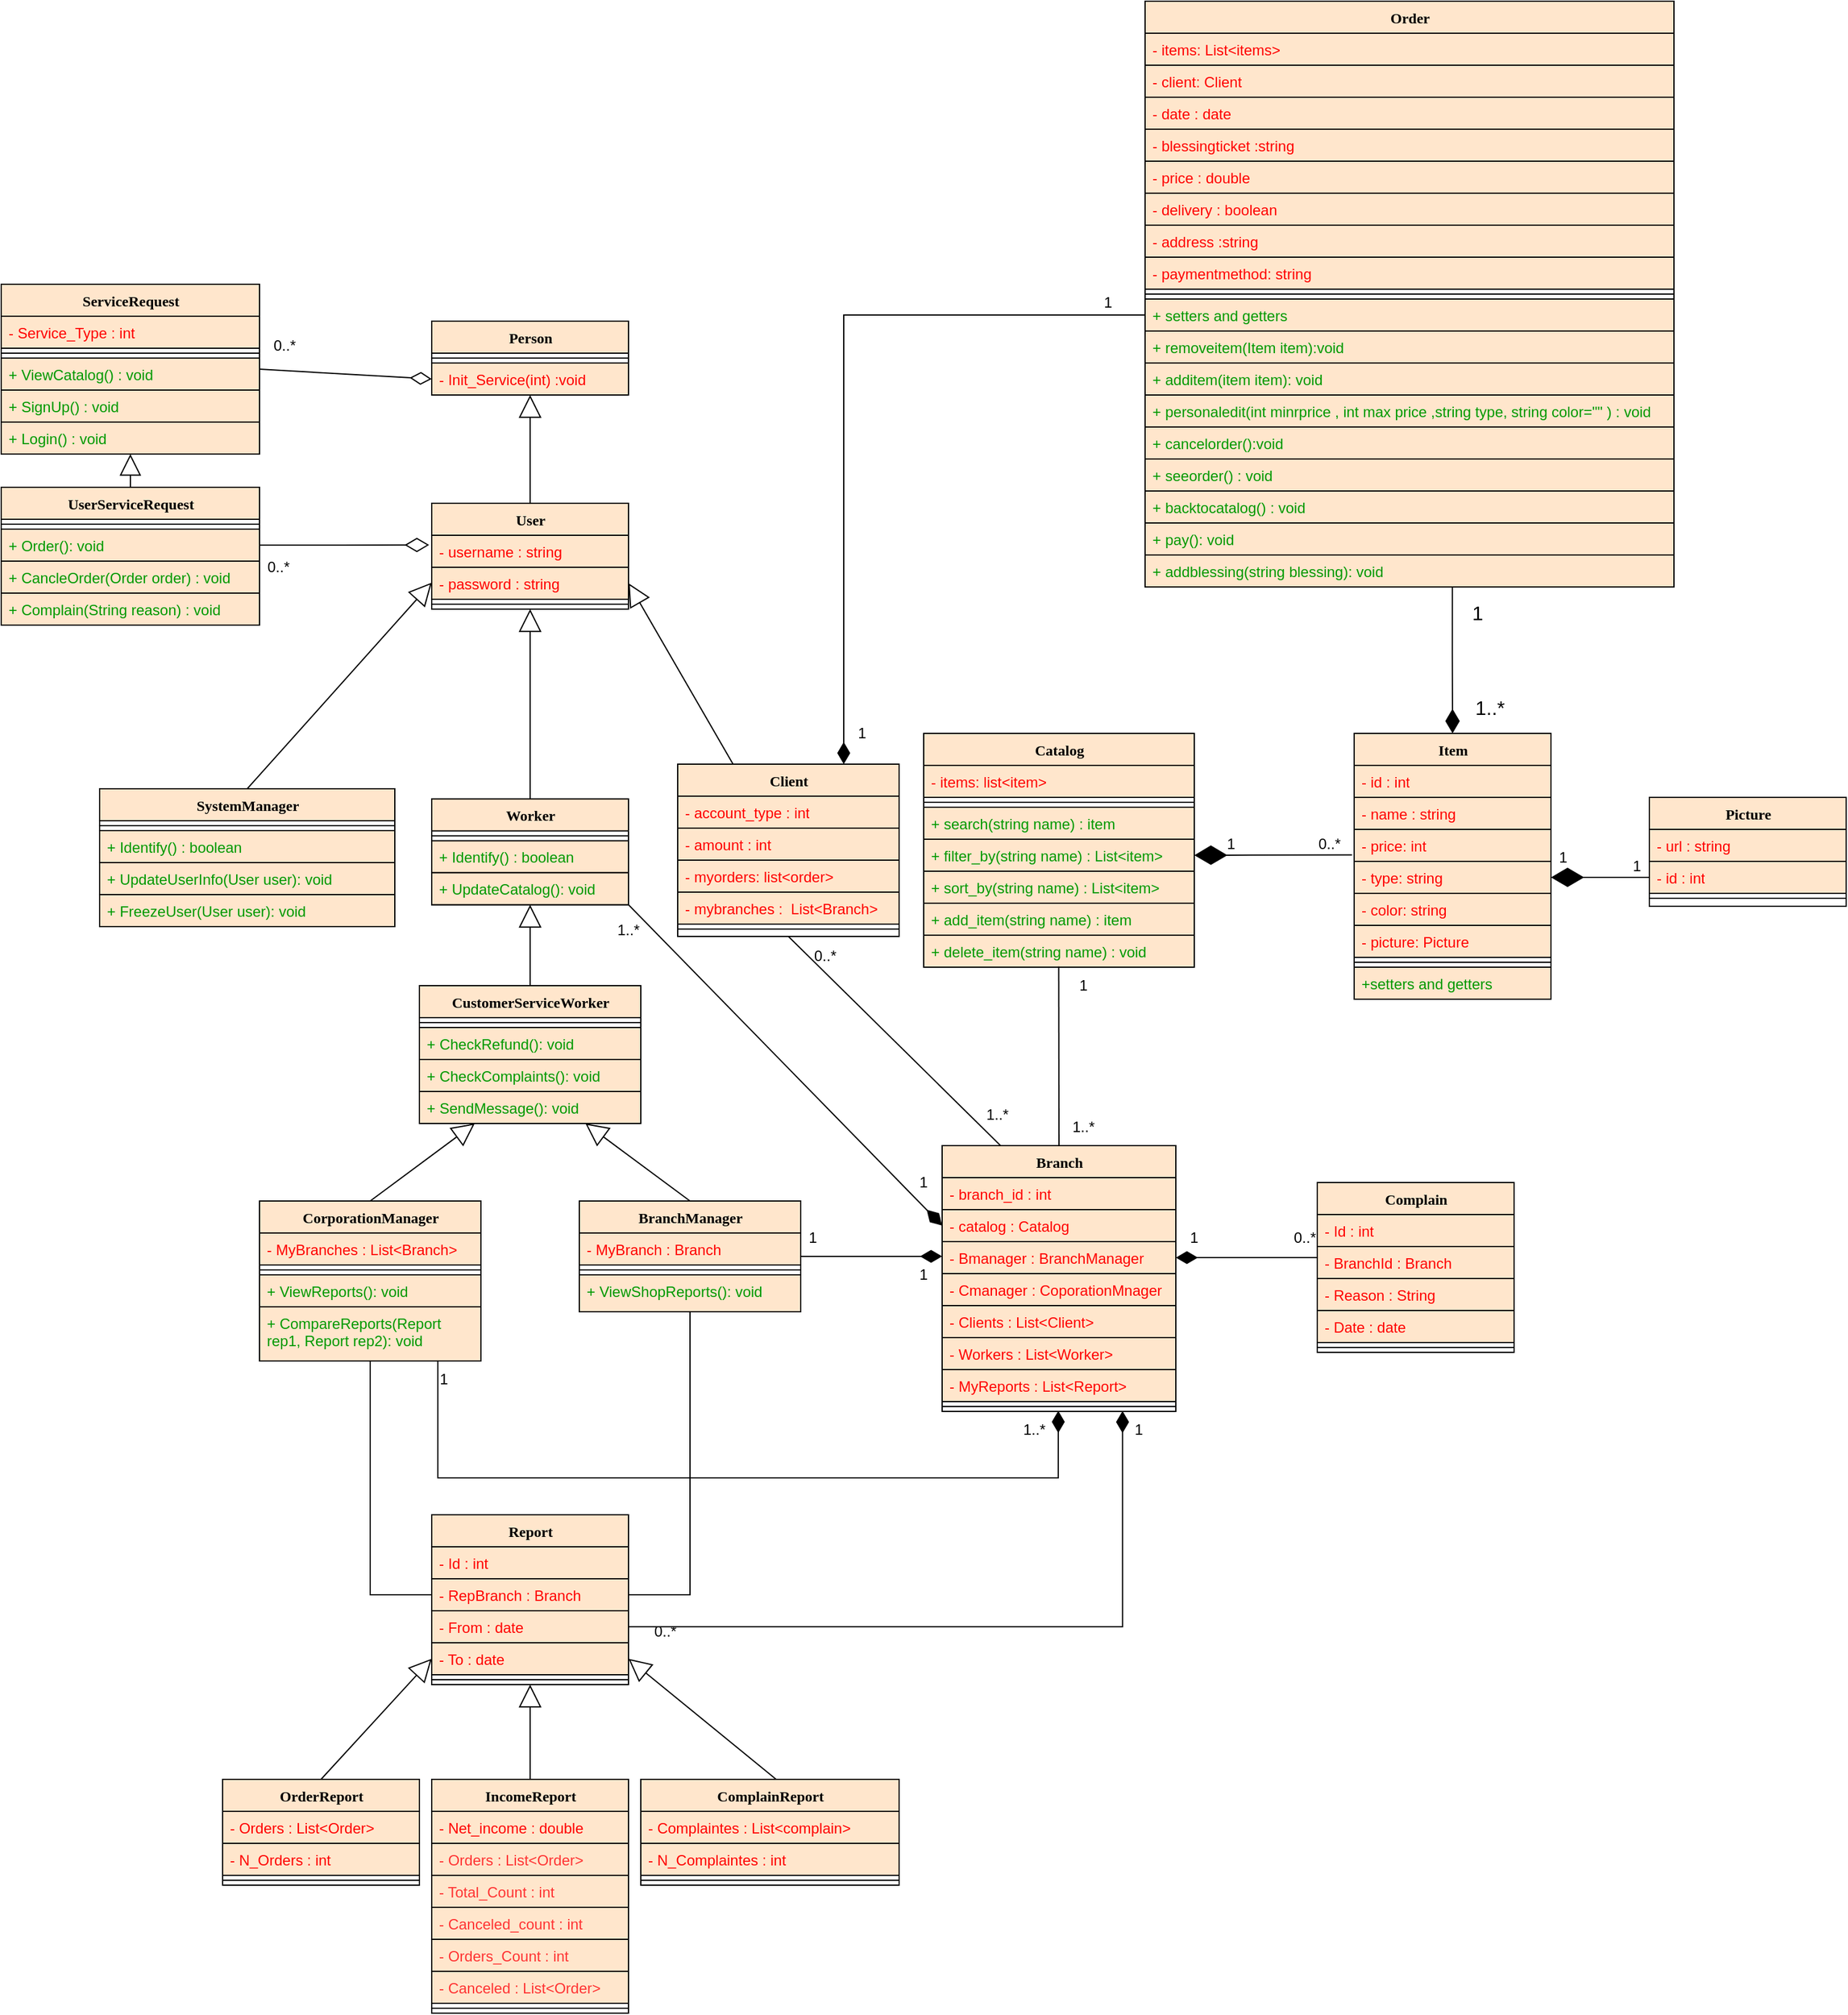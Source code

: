 <mxfile version="17.4.2" type="device"><diagram name="Page-1" id="9f46799a-70d6-7492-0946-bef42562c5a5"><mxGraphModel dx="3336" dy="1713" grid="1" gridSize="10" guides="1" tooltips="1" connect="1" arrows="1" fold="1" page="1" pageScale="1" pageWidth="1100" pageHeight="850" background="none" math="0" shadow="0"><root><mxCell id="0"/><mxCell id="1" parent="0"/><mxCell id="78961159f06e98e8-17" value="User" style="swimlane;html=1;fontStyle=1;align=center;verticalAlign=top;childLayout=stackLayout;horizontal=1;startSize=26;horizontalStack=0;resizeParent=1;resizeLast=0;collapsible=1;marginBottom=0;swimlaneFillColor=#ffffff;rounded=0;shadow=0;comic=0;labelBackgroundColor=none;strokeWidth=1;fillColor=#ffe6cc;fontFamily=Verdana;fontSize=12;strokeColor=#000000;" parent="1" vertex="1"><mxGeometry x="-110" y="438" width="160" height="86" as="geometry"/></mxCell><mxCell id="78961159f06e98e8-21" value="- username : string" style="text;html=1;strokeColor=#000000;fillColor=#ffe6cc;align=left;verticalAlign=top;spacingLeft=4;spacingRight=4;whiteSpace=wrap;overflow=hidden;rotatable=0;points=[[0,0.5],[1,0.5]];portConstraint=eastwest;fontColor=#FF0000;" parent="78961159f06e98e8-17" vertex="1"><mxGeometry y="26" width="160" height="26" as="geometry"/></mxCell><mxCell id="78961159f06e98e8-23" value="- password : string" style="text;html=1;strokeColor=#000000;fillColor=#ffe6cc;align=left;verticalAlign=top;spacingLeft=4;spacingRight=4;whiteSpace=wrap;overflow=hidden;rotatable=0;points=[[0,0.5],[1,0.5]];portConstraint=eastwest;fontColor=#FF0000;" parent="78961159f06e98e8-17" vertex="1"><mxGeometry y="52" width="160" height="26" as="geometry"/></mxCell><mxCell id="78961159f06e98e8-19" value="" style="line;html=1;strokeWidth=1;fillColor=#ffe6cc;align=left;verticalAlign=middle;spacingTop=-1;spacingLeft=3;spacingRight=3;rotatable=0;labelPosition=right;points=[];portConstraint=eastwest;strokeColor=#000000;fontColor=#FF0000;" parent="78961159f06e98e8-17" vertex="1"><mxGeometry y="78" width="160" height="8" as="geometry"/></mxCell><mxCell id="78961159f06e98e8-30" value="Catalog" style="swimlane;html=1;fontStyle=1;align=center;verticalAlign=top;childLayout=stackLayout;horizontal=1;startSize=26;horizontalStack=0;resizeParent=1;resizeLast=0;collapsible=1;marginBottom=0;swimlaneFillColor=#ffffff;rounded=0;shadow=0;comic=0;labelBackgroundColor=none;strokeWidth=1;fillColor=#ffe6cc;fontFamily=Verdana;fontSize=12;strokeColor=#000000;" parent="1" vertex="1"><mxGeometry x="290" y="625" width="220" height="190" as="geometry"/></mxCell><mxCell id="78961159f06e98e8-31" value="- items: list&amp;lt;item&amp;gt;" style="text;html=1;strokeColor=#000000;fillColor=#ffe6cc;align=left;verticalAlign=top;spacingLeft=4;spacingRight=4;whiteSpace=wrap;overflow=hidden;rotatable=0;points=[[0,0.5],[1,0.5]];portConstraint=eastwest;fontColor=#FF0000;" parent="78961159f06e98e8-30" vertex="1"><mxGeometry y="26" width="220" height="26" as="geometry"/></mxCell><mxCell id="78961159f06e98e8-38" value="" style="line;html=1;strokeWidth=1;fillColor=#ffe6cc;align=left;verticalAlign=middle;spacingTop=-1;spacingLeft=3;spacingRight=3;rotatable=0;labelPosition=right;points=[];portConstraint=eastwest;strokeColor=#000000;" parent="78961159f06e98e8-30" vertex="1"><mxGeometry y="52" width="220" height="8" as="geometry"/></mxCell><mxCell id="78961159f06e98e8-40" value="+ search(string name) : item" style="text;html=1;strokeColor=#000000;fillColor=#ffe6cc;align=left;verticalAlign=top;spacingLeft=4;spacingRight=4;whiteSpace=wrap;overflow=hidden;rotatable=0;points=[[0,0.5],[1,0.5]];portConstraint=eastwest;fontColor=#009900;" parent="78961159f06e98e8-30" vertex="1"><mxGeometry y="60" width="220" height="26" as="geometry"/></mxCell><mxCell id="_7qK3t-GrHPPOcKXaSAj-3" value="+ filter_by(string name) : List&amp;lt;item&amp;gt;" style="text;html=1;strokeColor=#000000;fillColor=#ffe6cc;align=left;verticalAlign=top;spacingLeft=4;spacingRight=4;whiteSpace=wrap;overflow=hidden;rotatable=0;points=[[0,0.5],[1,0.5]];portConstraint=eastwest;fontColor=#009900;" parent="78961159f06e98e8-30" vertex="1"><mxGeometry y="86" width="220" height="26" as="geometry"/></mxCell><mxCell id="_7qK3t-GrHPPOcKXaSAj-4" value="+ sort_by(string name) : List&amp;lt;item&amp;gt;" style="text;html=1;strokeColor=#000000;fillColor=#ffe6cc;align=left;verticalAlign=top;spacingLeft=4;spacingRight=4;whiteSpace=wrap;overflow=hidden;rotatable=0;points=[[0,0.5],[1,0.5]];portConstraint=eastwest;fontColor=#009900;" parent="78961159f06e98e8-30" vertex="1"><mxGeometry y="112" width="220" height="26" as="geometry"/></mxCell><mxCell id="_7qK3t-GrHPPOcKXaSAj-1" value="+ add_item(string name) : item" style="text;html=1;strokeColor=#000000;fillColor=#ffe6cc;align=left;verticalAlign=top;spacingLeft=4;spacingRight=4;whiteSpace=wrap;overflow=hidden;rotatable=0;points=[[0,0.5],[1,0.5]];portConstraint=eastwest;fontColor=#009900;" parent="78961159f06e98e8-30" vertex="1"><mxGeometry y="138" width="220" height="26" as="geometry"/></mxCell><mxCell id="_7qK3t-GrHPPOcKXaSAj-2" value="+ delete_item(string name) : void" style="text;html=1;strokeColor=#000000;fillColor=#ffe6cc;align=left;verticalAlign=top;spacingLeft=4;spacingRight=4;whiteSpace=wrap;overflow=hidden;rotatable=0;points=[[0,0.5],[1,0.5]];portConstraint=eastwest;fontColor=#009900;" parent="78961159f06e98e8-30" vertex="1"><mxGeometry y="164" width="220" height="26" as="geometry"/></mxCell><mxCell id="78961159f06e98e8-43" value="Item" style="swimlane;html=1;fontStyle=1;align=center;verticalAlign=top;childLayout=stackLayout;horizontal=1;startSize=26;horizontalStack=0;resizeParent=1;resizeLast=0;collapsible=1;marginBottom=0;swimlaneFillColor=#ffffff;rounded=0;shadow=0;comic=0;labelBackgroundColor=none;strokeWidth=1;fillColor=#ffe6cc;fontFamily=Verdana;fontSize=12;strokeColor=#000000;" parent="1" vertex="1"><mxGeometry x="640" y="625" width="160" height="216" as="geometry"/></mxCell><mxCell id="78961159f06e98e8-44" value="- id : int" style="text;html=1;strokeColor=#000000;fillColor=#ffe6cc;align=left;verticalAlign=top;spacingLeft=4;spacingRight=4;whiteSpace=wrap;overflow=hidden;rotatable=0;points=[[0,0.5],[1,0.5]];portConstraint=eastwest;fontColor=#FF0000;" parent="78961159f06e98e8-43" vertex="1"><mxGeometry y="26" width="160" height="26" as="geometry"/></mxCell><mxCell id="2CBf1sCQ4SCd02QORIRp-37" value="- name : string" style="text;html=1;strokeColor=#000000;fillColor=#ffe6cc;align=left;verticalAlign=top;spacingLeft=4;spacingRight=4;whiteSpace=wrap;overflow=hidden;rotatable=0;points=[[0,0.5],[1,0.5]];portConstraint=eastwest;fontColor=#FF0000;" parent="78961159f06e98e8-43" vertex="1"><mxGeometry y="52" width="160" height="26" as="geometry"/></mxCell><mxCell id="78961159f06e98e8-45" value="- price: int" style="text;html=1;strokeColor=#000000;fillColor=#ffe6cc;align=left;verticalAlign=top;spacingLeft=4;spacingRight=4;whiteSpace=wrap;overflow=hidden;rotatable=0;points=[[0,0.5],[1,0.5]];portConstraint=eastwest;fontColor=#FF0000;" parent="78961159f06e98e8-43" vertex="1"><mxGeometry y="78" width="160" height="26" as="geometry"/></mxCell><mxCell id="78961159f06e98e8-49" value="- type: string" style="text;html=1;strokeColor=#000000;fillColor=#ffe6cc;align=left;verticalAlign=top;spacingLeft=4;spacingRight=4;whiteSpace=wrap;overflow=hidden;rotatable=0;points=[[0,0.5],[1,0.5]];portConstraint=eastwest;fontColor=#FF0000;" parent="78961159f06e98e8-43" vertex="1"><mxGeometry y="104" width="160" height="26" as="geometry"/></mxCell><mxCell id="cI09th27MNEx-Ikv0x8V-11" value="- color: string" style="text;html=1;strokeColor=#000000;fillColor=#ffe6cc;align=left;verticalAlign=top;spacingLeft=4;spacingRight=4;whiteSpace=wrap;overflow=hidden;rotatable=0;points=[[0,0.5],[1,0.5]];portConstraint=eastwest;fontColor=#FF0000;" parent="78961159f06e98e8-43" vertex="1"><mxGeometry y="130" width="160" height="26" as="geometry"/></mxCell><mxCell id="cI09th27MNEx-Ikv0x8V-13" value="- picture: Picture" style="text;html=1;strokeColor=#000000;fillColor=#ffe6cc;align=left;verticalAlign=top;spacingLeft=4;spacingRight=4;whiteSpace=wrap;overflow=hidden;rotatable=0;points=[[0,0.5],[1,0.5]];portConstraint=eastwest;fontColor=#FF0000;" parent="78961159f06e98e8-43" vertex="1"><mxGeometry y="156" width="160" height="26" as="geometry"/></mxCell><mxCell id="78961159f06e98e8-51" value="" style="line;html=1;strokeWidth=1;fillColor=#ffe6cc;align=left;verticalAlign=middle;spacingTop=-1;spacingLeft=3;spacingRight=3;rotatable=0;labelPosition=right;points=[];portConstraint=eastwest;strokeColor=#000000;" parent="78961159f06e98e8-43" vertex="1"><mxGeometry y="182" width="160" height="8" as="geometry"/></mxCell><mxCell id="78961159f06e98e8-52" value="+setters and getters" style="text;html=1;strokeColor=#000000;fillColor=#ffe6cc;align=left;verticalAlign=top;spacingLeft=4;spacingRight=4;whiteSpace=wrap;overflow=hidden;rotatable=0;points=[[0,0.5],[1,0.5]];portConstraint=eastwest;fontColor=#009900;" parent="78961159f06e98e8-43" vertex="1"><mxGeometry y="190" width="160" height="26" as="geometry"/></mxCell><mxCell id="l1CwWDQhZxsW3VTsptMw-27" style="edgeStyle=orthogonalEdgeStyle;rounded=0;orthogonalLoop=1;jettySize=auto;html=1;fontSize=29;fontColor=#009900;startArrow=none;startFill=0;endArrow=diamondThin;endFill=1;endSize=17;strokeColor=#000000;strokeWidth=1;exitX=0.581;exitY=1;exitDx=0;exitDy=0;exitPerimeter=0;" parent="1" source="cI09th27MNEx-Ikv0x8V-14" target="78961159f06e98e8-43" edge="1"><mxGeometry relative="1" as="geometry"><mxPoint x="685" y="490" as="sourcePoint"/></mxGeometry></mxCell><mxCell id="78961159f06e98e8-56" value="Order" style="swimlane;html=1;fontStyle=1;align=center;verticalAlign=top;childLayout=stackLayout;horizontal=1;startSize=26;horizontalStack=0;resizeParent=1;resizeLast=0;collapsible=1;marginBottom=0;swimlaneFillColor=#ffffff;rounded=0;shadow=0;comic=0;labelBackgroundColor=none;strokeWidth=1;fillColor=#ffe6cc;fontFamily=Verdana;fontSize=12;strokeColor=#000000;" parent="1" vertex="1"><mxGeometry x="470" y="30" width="430" height="476" as="geometry"/></mxCell><mxCell id="78961159f06e98e8-57" value="- items: List&amp;lt;items&amp;gt;" style="text;html=1;strokeColor=#000000;fillColor=#ffe6cc;align=left;verticalAlign=top;spacingLeft=4;spacingRight=4;whiteSpace=wrap;overflow=hidden;rotatable=0;points=[[0,0.5],[1,0.5]];portConstraint=eastwest;fontColor=#FF0000;" parent="78961159f06e98e8-56" vertex="1"><mxGeometry y="26" width="430" height="26" as="geometry"/></mxCell><mxCell id="l1CwWDQhZxsW3VTsptMw-30" value="- client: Client" style="text;html=1;strokeColor=#000000;fillColor=#ffe6cc;align=left;verticalAlign=top;spacingLeft=4;spacingRight=4;whiteSpace=wrap;overflow=hidden;rotatable=0;points=[[0,0.5],[1,0.5]];portConstraint=eastwest;fontColor=#FF0000;" parent="78961159f06e98e8-56" vertex="1"><mxGeometry y="52" width="430" height="26" as="geometry"/></mxCell><mxCell id="78961159f06e98e8-58" value="- date : date" style="text;html=1;strokeColor=#000000;fillColor=#ffe6cc;align=left;verticalAlign=top;spacingLeft=4;spacingRight=4;whiteSpace=wrap;overflow=hidden;rotatable=0;points=[[0,0.5],[1,0.5]];portConstraint=eastwest;fontColor=#FF0000;" parent="78961159f06e98e8-56" vertex="1"><mxGeometry y="78" width="430" height="26" as="geometry"/></mxCell><mxCell id="78961159f06e98e8-59" value="- blessingticket :string" style="text;html=1;strokeColor=#000000;fillColor=#ffe6cc;align=left;verticalAlign=top;spacingLeft=4;spacingRight=4;whiteSpace=wrap;overflow=hidden;rotatable=0;points=[[0,0.5],[1,0.5]];portConstraint=eastwest;fontColor=#FF0000;" parent="78961159f06e98e8-56" vertex="1"><mxGeometry y="104" width="430" height="26" as="geometry"/></mxCell><mxCell id="78961159f06e98e8-60" value="- price : double" style="text;html=1;strokeColor=#000000;fillColor=#ffe6cc;align=left;verticalAlign=top;spacingLeft=4;spacingRight=4;whiteSpace=wrap;overflow=hidden;rotatable=0;points=[[0,0.5],[1,0.5]];portConstraint=eastwest;fontColor=#FF0000;" parent="78961159f06e98e8-56" vertex="1"><mxGeometry y="130" width="430" height="26" as="geometry"/></mxCell><mxCell id="78961159f06e98e8-61" value="- delivery : boolean" style="text;html=1;strokeColor=#000000;fillColor=#ffe6cc;align=left;verticalAlign=top;spacingLeft=4;spacingRight=4;whiteSpace=wrap;overflow=hidden;rotatable=0;points=[[0,0.5],[1,0.5]];portConstraint=eastwest;fontColor=#FF0000;" parent="78961159f06e98e8-56" vertex="1"><mxGeometry y="156" width="430" height="26" as="geometry"/></mxCell><mxCell id="78961159f06e98e8-62" value="- address :string" style="text;html=1;strokeColor=#000000;fillColor=#ffe6cc;align=left;verticalAlign=top;spacingLeft=4;spacingRight=4;whiteSpace=wrap;overflow=hidden;rotatable=0;points=[[0,0.5],[1,0.5]];portConstraint=eastwest;fontColor=#FF0000;" parent="78961159f06e98e8-56" vertex="1"><mxGeometry y="182" width="430" height="26" as="geometry"/></mxCell><mxCell id="78961159f06e98e8-63" value="- paymentmethod: string" style="text;html=1;strokeColor=#000000;fillColor=#ffe6cc;align=left;verticalAlign=top;spacingLeft=4;spacingRight=4;whiteSpace=wrap;overflow=hidden;rotatable=0;points=[[0,0.5],[1,0.5]];portConstraint=eastwest;fontColor=#FF0000;" parent="78961159f06e98e8-56" vertex="1"><mxGeometry y="208" width="430" height="26" as="geometry"/></mxCell><mxCell id="78961159f06e98e8-64" value="" style="line;html=1;strokeWidth=1;fillColor=#ffe6cc;align=left;verticalAlign=middle;spacingTop=-1;spacingLeft=3;spacingRight=3;rotatable=0;labelPosition=right;points=[];portConstraint=eastwest;strokeColor=#000000;" parent="78961159f06e98e8-56" vertex="1"><mxGeometry y="234" width="430" height="8" as="geometry"/></mxCell><mxCell id="cI09th27MNEx-Ikv0x8V-15" value="+ setters and getters" style="text;html=1;strokeColor=#000000;fillColor=#ffe6cc;align=left;verticalAlign=top;spacingLeft=4;spacingRight=4;whiteSpace=wrap;overflow=hidden;rotatable=0;points=[[0,0.5],[1,0.5]];portConstraint=eastwest;fontColor=#009900;" parent="78961159f06e98e8-56" vertex="1"><mxGeometry y="242" width="430" height="26" as="geometry"/></mxCell><mxCell id="78961159f06e98e8-68" value="+ removeitem(Item item):void" style="text;html=1;strokeColor=#000000;fillColor=#ffe6cc;align=left;verticalAlign=top;spacingLeft=4;spacingRight=4;whiteSpace=wrap;overflow=hidden;rotatable=0;points=[[0,0.5],[1,0.5]];portConstraint=eastwest;fontColor=#009900;" parent="78961159f06e98e8-56" vertex="1"><mxGeometry y="268" width="430" height="26" as="geometry"/></mxCell><mxCell id="78961159f06e98e8-65" value="+ additem(item item): void" style="text;html=1;strokeColor=#000000;fillColor=#ffe6cc;align=left;verticalAlign=top;spacingLeft=4;spacingRight=4;whiteSpace=wrap;overflow=hidden;rotatable=0;points=[[0,0.5],[1,0.5]];portConstraint=eastwest;fontColor=#009900;" parent="78961159f06e98e8-56" vertex="1"><mxGeometry y="294" width="430" height="26" as="geometry"/></mxCell><mxCell id="78961159f06e98e8-66" value="+ personaledit(int minrprice , int max price ,string type,&amp;nbsp;string color=&quot;&quot; ) : void" style="text;html=1;strokeColor=#000000;fillColor=#ffe6cc;align=left;verticalAlign=top;spacingLeft=4;spacingRight=4;whiteSpace=wrap;overflow=hidden;rotatable=0;points=[[0,0.5],[1,0.5]];portConstraint=eastwest;fontColor=#009900;" parent="78961159f06e98e8-56" vertex="1"><mxGeometry y="320" width="430" height="26" as="geometry"/></mxCell><mxCell id="cI09th27MNEx-Ikv0x8V-3" value="+ cancelorder():void" style="text;html=1;strokeColor=#000000;fillColor=#ffe6cc;align=left;verticalAlign=top;spacingLeft=4;spacingRight=4;whiteSpace=wrap;overflow=hidden;rotatable=0;points=[[0,0.5],[1,0.5]];portConstraint=eastwest;fontColor=#009900;" parent="78961159f06e98e8-56" vertex="1"><mxGeometry y="346" width="430" height="26" as="geometry"/></mxCell><mxCell id="cI09th27MNEx-Ikv0x8V-4" value="+ seeorder() : void" style="text;html=1;strokeColor=#000000;fillColor=#ffe6cc;align=left;verticalAlign=top;spacingLeft=4;spacingRight=4;whiteSpace=wrap;overflow=hidden;rotatable=0;points=[[0,0.5],[1,0.5]];portConstraint=eastwest;fontColor=#009900;" parent="78961159f06e98e8-56" vertex="1"><mxGeometry y="372" width="430" height="26" as="geometry"/></mxCell><mxCell id="cI09th27MNEx-Ikv0x8V-5" value="+ backtocatalog() : void" style="text;html=1;strokeColor=#000000;fillColor=#ffe6cc;align=left;verticalAlign=top;spacingLeft=4;spacingRight=4;whiteSpace=wrap;overflow=hidden;rotatable=0;points=[[0,0.5],[1,0.5]];portConstraint=eastwest;fontColor=#009900;" parent="78961159f06e98e8-56" vertex="1"><mxGeometry y="398" width="430" height="26" as="geometry"/></mxCell><mxCell id="cI09th27MNEx-Ikv0x8V-9" value="+ pay(): void" style="text;html=1;strokeColor=#000000;fillColor=#ffe6cc;align=left;verticalAlign=top;spacingLeft=4;spacingRight=4;whiteSpace=wrap;overflow=hidden;rotatable=0;points=[[0,0.5],[1,0.5]];portConstraint=eastwest;fontColor=#009900;" parent="78961159f06e98e8-56" vertex="1"><mxGeometry y="424" width="430" height="26" as="geometry"/></mxCell><mxCell id="cI09th27MNEx-Ikv0x8V-14" value="+ addblessing(string blessing): void" style="text;html=1;strokeColor=#000000;fillColor=#ffe6cc;align=left;verticalAlign=top;spacingLeft=4;spacingRight=4;whiteSpace=wrap;overflow=hidden;rotatable=0;points=[[0,0.5],[1,0.5]];portConstraint=eastwest;fontColor=#009900;" parent="78961159f06e98e8-56" vertex="1"><mxGeometry y="450" width="430" height="26" as="geometry"/></mxCell><mxCell id="78961159f06e98e8-69" value="CustomerServiceWorker" style="swimlane;html=1;fontStyle=1;align=center;verticalAlign=top;childLayout=stackLayout;horizontal=1;startSize=26;horizontalStack=0;resizeParent=1;resizeLast=0;collapsible=1;marginBottom=0;swimlaneFillColor=#ffffff;rounded=0;shadow=0;comic=0;labelBackgroundColor=none;strokeWidth=1;fillColor=#ffe6cc;fontFamily=Verdana;fontSize=12;strokeColor=#000000;" parent="1" vertex="1"><mxGeometry x="-120" y="830" width="180" height="112" as="geometry"/></mxCell><mxCell id="78961159f06e98e8-77" value="" style="line;html=1;strokeWidth=1;fillColor=#ffe6cc;align=left;verticalAlign=middle;spacingTop=-1;spacingLeft=3;spacingRight=3;rotatable=0;labelPosition=right;points=[];portConstraint=eastwest;strokeColor=#000000;" parent="78961159f06e98e8-69" vertex="1"><mxGeometry y="26" width="180" height="8" as="geometry"/></mxCell><mxCell id="cI09th27MNEx-Ikv0x8V-50" value="+ CheckRefund(): void" style="text;html=1;strokeColor=#000000;fillColor=#ffe6cc;align=left;verticalAlign=top;spacingLeft=4;spacingRight=4;whiteSpace=wrap;overflow=hidden;rotatable=0;points=[[0,0.5],[1,0.5]];portConstraint=eastwest;fontColor=#009900;" parent="78961159f06e98e8-69" vertex="1"><mxGeometry y="34" width="180" height="26" as="geometry"/></mxCell><mxCell id="cI09th27MNEx-Ikv0x8V-51" value="+ CheckComplaints(): void" style="text;html=1;strokeColor=#000000;fillColor=#ffe6cc;align=left;verticalAlign=top;spacingLeft=4;spacingRight=4;whiteSpace=wrap;overflow=hidden;rotatable=0;points=[[0,0.5],[1,0.5]];portConstraint=eastwest;fontColor=#009900;" parent="78961159f06e98e8-69" vertex="1"><mxGeometry y="60" width="180" height="26" as="geometry"/></mxCell><mxCell id="cI09th27MNEx-Ikv0x8V-109" value="+ SendMessage(): void" style="text;html=1;strokeColor=#000000;fillColor=#ffe6cc;align=left;verticalAlign=top;spacingLeft=4;spacingRight=4;whiteSpace=wrap;overflow=hidden;rotatable=0;points=[[0,0.5],[1,0.5]];portConstraint=eastwest;fontColor=#009900;" parent="78961159f06e98e8-69" vertex="1"><mxGeometry y="86" width="180" height="26" as="geometry"/></mxCell><mxCell id="78961159f06e98e8-95" value="ServiceRequest" style="swimlane;html=1;fontStyle=1;align=center;verticalAlign=top;childLayout=stackLayout;horizontal=1;startSize=26;horizontalStack=0;resizeParent=1;resizeLast=0;collapsible=1;marginBottom=0;swimlaneFillColor=#ffffff;rounded=0;shadow=0;comic=0;labelBackgroundColor=none;strokeWidth=1;fillColor=#ffe6cc;fontFamily=Verdana;fontSize=12;strokeColor=#000000;" parent="1" vertex="1"><mxGeometry x="-460" y="260" width="210" height="138" as="geometry"/></mxCell><mxCell id="78961159f06e98e8-96" value="&lt;font color=&quot;#ff0000&quot;&gt;- Service_Type : int&lt;/font&gt;" style="text;html=1;strokeColor=#000000;fillColor=#ffe6cc;align=left;verticalAlign=top;spacingLeft=4;spacingRight=4;whiteSpace=wrap;overflow=hidden;rotatable=0;points=[[0,0.5],[1,0.5]];portConstraint=eastwest;" parent="78961159f06e98e8-95" vertex="1"><mxGeometry y="26" width="210" height="26" as="geometry"/></mxCell><mxCell id="78961159f06e98e8-103" value="" style="line;html=1;strokeWidth=1;fillColor=#ffe6cc;align=left;verticalAlign=middle;spacingTop=-1;spacingLeft=3;spacingRight=3;rotatable=0;labelPosition=right;points=[];portConstraint=eastwest;strokeColor=#000000;" parent="78961159f06e98e8-95" vertex="1"><mxGeometry y="52" width="210" height="8" as="geometry"/></mxCell><mxCell id="cI09th27MNEx-Ikv0x8V-6" value="+ ViewCatalog() : void" style="text;html=1;strokeColor=#000000;fillColor=#ffe6cc;align=left;verticalAlign=top;spacingLeft=4;spacingRight=4;whiteSpace=wrap;overflow=hidden;rotatable=0;points=[[0,0.5],[1,0.5]];portConstraint=eastwest;fontColor=#009900;" parent="78961159f06e98e8-95" vertex="1"><mxGeometry y="60" width="210" height="26" as="geometry"/></mxCell><mxCell id="cI09th27MNEx-Ikv0x8V-7" value="+ SignUp() : void" style="text;html=1;strokeColor=#000000;fillColor=#ffe6cc;align=left;verticalAlign=top;spacingLeft=4;spacingRight=4;whiteSpace=wrap;overflow=hidden;rotatable=0;points=[[0,0.5],[1,0.5]];portConstraint=eastwest;fontColor=#009900;" parent="78961159f06e98e8-95" vertex="1"><mxGeometry y="86" width="210" height="26" as="geometry"/></mxCell><mxCell id="trNYFRjOOgV1FiOWwwbz-8" value="+ Login() : void" style="text;html=1;strokeColor=#000000;fillColor=#ffe6cc;align=left;verticalAlign=top;spacingLeft=4;spacingRight=4;whiteSpace=wrap;overflow=hidden;rotatable=0;points=[[0,0.5],[1,0.5]];portConstraint=eastwest;fontColor=#009900;" parent="78961159f06e98e8-95" vertex="1"><mxGeometry y="112" width="210" height="26" as="geometry"/></mxCell><mxCell id="78961159f06e98e8-108" value="Picture" style="swimlane;html=1;fontStyle=1;align=center;verticalAlign=top;childLayout=stackLayout;horizontal=1;startSize=26;horizontalStack=0;resizeParent=1;resizeLast=0;collapsible=1;marginBottom=0;swimlaneFillColor=#ffffff;rounded=0;shadow=0;comic=0;labelBackgroundColor=none;strokeWidth=1;fillColor=#ffe6cc;fontFamily=Verdana;fontSize=12;strokeColor=#000000;" parent="1" vertex="1"><mxGeometry x="880" y="677" width="160" height="88.5" as="geometry"/></mxCell><mxCell id="78961159f06e98e8-109" value="- url : string" style="text;html=1;strokeColor=#000000;fillColor=#ffe6cc;align=left;verticalAlign=top;spacingLeft=4;spacingRight=4;whiteSpace=wrap;overflow=hidden;rotatable=0;points=[[0,0.5],[1,0.5]];portConstraint=eastwest;fontColor=#FF0000;" parent="78961159f06e98e8-108" vertex="1"><mxGeometry y="26" width="160" height="26" as="geometry"/></mxCell><mxCell id="78961159f06e98e8-110" value="- id : int" style="text;html=1;strokeColor=#000000;fillColor=#ffe6cc;align=left;verticalAlign=top;spacingLeft=4;spacingRight=4;whiteSpace=wrap;overflow=hidden;rotatable=0;points=[[0,0.5],[1,0.5]];portConstraint=eastwest;fontColor=#FF0000;" parent="78961159f06e98e8-108" vertex="1"><mxGeometry y="52" width="160" height="26" as="geometry"/></mxCell><mxCell id="78961159f06e98e8-116" value="" style="line;html=1;strokeWidth=1;fillColor=#ffe6cc;align=left;verticalAlign=middle;spacingTop=-1;spacingLeft=3;spacingRight=3;rotatable=0;labelPosition=right;points=[];portConstraint=eastwest;strokeColor=#000000;" parent="78961159f06e98e8-108" vertex="1"><mxGeometry y="78" width="160" height="8" as="geometry"/></mxCell><mxCell id="cI09th27MNEx-Ikv0x8V-52" value="Worker" style="swimlane;html=1;fontStyle=1;align=center;verticalAlign=top;childLayout=stackLayout;horizontal=1;startSize=26;horizontalStack=0;resizeParent=1;resizeLast=0;collapsible=1;marginBottom=0;swimlaneFillColor=#ffffff;rounded=0;shadow=0;comic=0;labelBackgroundColor=none;strokeWidth=1;fillColor=#ffe6cc;fontFamily=Verdana;fontSize=12;strokeColor=#000000;" parent="1" vertex="1"><mxGeometry x="-110" y="678.25" width="160" height="86" as="geometry"/></mxCell><mxCell id="cI09th27MNEx-Ikv0x8V-55" value="" style="line;html=1;strokeWidth=1;fillColor=#ffe6cc;align=left;verticalAlign=middle;spacingTop=-1;spacingLeft=3;spacingRight=3;rotatable=0;labelPosition=right;points=[];portConstraint=eastwest;strokeColor=#000000;" parent="cI09th27MNEx-Ikv0x8V-52" vertex="1"><mxGeometry y="26" width="160" height="8" as="geometry"/></mxCell><mxCell id="cI09th27MNEx-Ikv0x8V-57" value="+ Identify() : boolean" style="text;html=1;strokeColor=#000000;fillColor=#ffe6cc;align=left;verticalAlign=top;spacingLeft=4;spacingRight=4;whiteSpace=wrap;overflow=hidden;rotatable=0;points=[[0,0.5],[1,0.5]];portConstraint=eastwest;fontColor=#009900;" parent="cI09th27MNEx-Ikv0x8V-52" vertex="1"><mxGeometry y="34" width="160" height="26" as="geometry"/></mxCell><mxCell id="cI09th27MNEx-Ikv0x8V-56" value="+ UpdateCatalog(): void" style="text;html=1;strokeColor=#000000;fillColor=#ffe6cc;align=left;verticalAlign=top;spacingLeft=4;spacingRight=4;whiteSpace=wrap;overflow=hidden;rotatable=0;points=[[0,0.5],[1,0.5]];portConstraint=eastwest;fontColor=#009900;" parent="cI09th27MNEx-Ikv0x8V-52" vertex="1"><mxGeometry y="60" width="160" height="26" as="geometry"/></mxCell><mxCell id="_7qK3t-GrHPPOcKXaSAj-9" style="edgeStyle=orthogonalEdgeStyle;rounded=0;orthogonalLoop=1;jettySize=auto;html=1;exitX=1;exitY=0.5;exitDx=0;exitDy=0;entryX=0.5;entryY=1;entryDx=0;entryDy=0;endArrow=none;endFill=0;fillColor=#ffe6cc;strokeColor=#000000;" parent="1" source="fogAjxqyptR0KcHkcFsb-11" target="trNYFRjOOgV1FiOWwwbz-14" edge="1"><mxGeometry relative="1" as="geometry"/></mxCell><mxCell id="_7qK3t-GrHPPOcKXaSAj-10" style="edgeStyle=orthogonalEdgeStyle;rounded=0;orthogonalLoop=1;jettySize=auto;html=1;exitX=0;exitY=0.5;exitDx=0;exitDy=0;entryX=0.5;entryY=1;entryDx=0;entryDy=0;endArrow=none;endFill=0;fillColor=#ffe6cc;strokeColor=#000000;" parent="1" source="fogAjxqyptR0KcHkcFsb-11" target="trNYFRjOOgV1FiOWwwbz-30" edge="1"><mxGeometry relative="1" as="geometry"/></mxCell><mxCell id="cI09th27MNEx-Ikv0x8V-68" value="Report" style="swimlane;html=1;fontStyle=1;align=center;verticalAlign=top;childLayout=stackLayout;horizontal=1;startSize=26;horizontalStack=0;resizeParent=1;resizeLast=0;collapsible=1;marginBottom=0;swimlaneFillColor=#ffffff;rounded=0;shadow=0;comic=0;labelBackgroundColor=none;strokeWidth=1;fillColor=#ffe6cc;fontFamily=Verdana;fontSize=12;strokeColor=#000000;" parent="1" vertex="1"><mxGeometry x="-110" y="1260" width="160" height="138" as="geometry"/></mxCell><mxCell id="2CBf1sCQ4SCd02QORIRp-36" value="- Id : int" style="text;html=1;strokeColor=#000000;fillColor=#ffe6cc;align=left;verticalAlign=top;spacingLeft=4;spacingRight=4;whiteSpace=wrap;overflow=hidden;rotatable=0;points=[[0,0.5],[1,0.5]];portConstraint=eastwest;fontColor=#FF0000;" parent="cI09th27MNEx-Ikv0x8V-68" vertex="1"><mxGeometry y="26" width="160" height="26" as="geometry"/></mxCell><mxCell id="fogAjxqyptR0KcHkcFsb-11" value="- RepBranch : Branch" style="text;html=1;strokeColor=#000000;fillColor=#ffe6cc;align=left;verticalAlign=top;spacingLeft=4;spacingRight=4;whiteSpace=wrap;overflow=hidden;rotatable=0;points=[[0,0.5],[1,0.5]];portConstraint=eastwest;fontColor=#FF0000;" parent="cI09th27MNEx-Ikv0x8V-68" vertex="1"><mxGeometry y="52" width="160" height="26" as="geometry"/></mxCell><mxCell id="fogAjxqyptR0KcHkcFsb-12" value="- From : date" style="text;html=1;strokeColor=#000000;fillColor=#ffe6cc;align=left;verticalAlign=top;spacingLeft=4;spacingRight=4;whiteSpace=wrap;overflow=hidden;rotatable=0;points=[[0,0.5],[1,0.5]];portConstraint=eastwest;fontColor=#FF0000;" parent="cI09th27MNEx-Ikv0x8V-68" vertex="1"><mxGeometry y="78" width="160" height="26" as="geometry"/></mxCell><mxCell id="fogAjxqyptR0KcHkcFsb-13" value="- To : date" style="text;html=1;strokeColor=#000000;fillColor=#ffe6cc;align=left;verticalAlign=top;spacingLeft=4;spacingRight=4;whiteSpace=wrap;overflow=hidden;rotatable=0;points=[[0,0.5],[1,0.5]];portConstraint=eastwest;fontColor=#FF0000;" parent="cI09th27MNEx-Ikv0x8V-68" vertex="1"><mxGeometry y="104" width="160" height="26" as="geometry"/></mxCell><mxCell id="cI09th27MNEx-Ikv0x8V-71" value="" style="line;html=1;strokeWidth=1;fillColor=#ffe6cc;align=left;verticalAlign=middle;spacingTop=-1;spacingLeft=3;spacingRight=3;rotatable=0;labelPosition=right;points=[];portConstraint=eastwest;strokeColor=#000000;" parent="cI09th27MNEx-Ikv0x8V-68" vertex="1"><mxGeometry y="130" width="160" height="8" as="geometry"/></mxCell><mxCell id="cI09th27MNEx-Ikv0x8V-110" value="Person" style="swimlane;html=1;fontStyle=1;align=center;verticalAlign=top;childLayout=stackLayout;horizontal=1;startSize=26;horizontalStack=0;resizeParent=1;resizeLast=0;collapsible=1;marginBottom=0;swimlaneFillColor=#ffffff;rounded=0;shadow=0;comic=0;labelBackgroundColor=none;strokeWidth=1;fillColor=#ffe6cc;fontFamily=Verdana;fontSize=12;strokeColor=#000000;" parent="1" vertex="1"><mxGeometry x="-110" y="290" width="160" height="60" as="geometry"/></mxCell><mxCell id="cI09th27MNEx-Ikv0x8V-113" value="" style="line;html=1;strokeWidth=1;fillColor=#ffe6cc;align=left;verticalAlign=middle;spacingTop=-1;spacingLeft=3;spacingRight=3;rotatable=0;labelPosition=right;points=[];portConstraint=eastwest;strokeColor=#000000;" parent="cI09th27MNEx-Ikv0x8V-110" vertex="1"><mxGeometry y="26" width="160" height="8" as="geometry"/></mxCell><mxCell id="cI09th27MNEx-Ikv0x8V-114" value="&lt;font color=&quot;#ff0000&quot;&gt;- Init_Service(int) :void&lt;/font&gt;" style="text;html=1;strokeColor=#000000;fillColor=#ffe6cc;align=left;verticalAlign=top;spacingLeft=4;spacingRight=4;whiteSpace=wrap;overflow=hidden;rotatable=0;points=[[0,0.5],[1,0.5]];portConstraint=eastwest;" parent="cI09th27MNEx-Ikv0x8V-110" vertex="1"><mxGeometry y="34" width="160" height="26" as="geometry"/></mxCell><mxCell id="cI09th27MNEx-Ikv0x8V-127" value="" style="endArrow=block;endSize=16;endFill=0;html=1;rounded=0;entryX=0.5;entryY=1;entryDx=0;entryDy=0;exitX=0.5;exitY=0;exitDx=0;exitDy=0;fillColor=#ffe6cc;strokeColor=#000000;" parent="1" source="cI09th27MNEx-Ikv0x8V-52" target="78961159f06e98e8-17" edge="1"><mxGeometry y="-40" width="160" relative="1" as="geometry"><mxPoint x="-470" y="480" as="sourcePoint"/><mxPoint x="-310" y="480" as="targetPoint"/><Array as="points"/><mxPoint as="offset"/></mxGeometry></mxCell><mxCell id="cI09th27MNEx-Ikv0x8V-130" value="" style="endArrow=block;endSize=16;endFill=0;html=1;rounded=0;entryX=0.5;entryY=1;entryDx=0;entryDy=0;exitX=0.5;exitY=0;exitDx=0;exitDy=0;fillColor=#ffe6cc;strokeColor=#000000;" parent="1" source="78961159f06e98e8-17" target="cI09th27MNEx-Ikv0x8V-110" edge="1"><mxGeometry y="-40" width="160" relative="1" as="geometry"><mxPoint x="-350" y="548.29" as="sourcePoint"/><mxPoint x="-190" y="548.29" as="targetPoint"/><Array as="points"/><mxPoint as="offset"/></mxGeometry></mxCell><mxCell id="cI09th27MNEx-Ikv0x8V-135" value="" style="endArrow=diamondThin;endFill=1;endSize=24;html=1;rounded=0;entryX=1;entryY=0.5;entryDx=0;entryDy=0;fillColor=#ffe6cc;strokeColor=#000000;exitX=-0.011;exitY=0.799;exitDx=0;exitDy=0;exitPerimeter=0;" parent="1" source="78961159f06e98e8-45" target="_7qK3t-GrHPPOcKXaSAj-3" edge="1"><mxGeometry width="160" relative="1" as="geometry"><mxPoint x="510" y="740" as="sourcePoint"/><mxPoint x="560" y="710" as="targetPoint"/></mxGeometry></mxCell><mxCell id="trNYFRjOOgV1FiOWwwbz-2" value="UserServiceRequest" style="swimlane;html=1;fontStyle=1;align=center;verticalAlign=top;childLayout=stackLayout;horizontal=1;startSize=26;horizontalStack=0;resizeParent=1;resizeLast=0;collapsible=1;marginBottom=0;swimlaneFillColor=#ffffff;rounded=0;shadow=0;comic=0;labelBackgroundColor=none;strokeWidth=1;fillColor=#ffe6cc;fontFamily=Verdana;fontSize=12;strokeColor=#000000;" parent="1" vertex="1"><mxGeometry x="-460" y="425" width="210" height="112" as="geometry"/></mxCell><mxCell id="trNYFRjOOgV1FiOWwwbz-4" value="" style="line;html=1;strokeWidth=1;fillColor=#ffe6cc;align=left;verticalAlign=middle;spacingTop=-1;spacingLeft=3;spacingRight=3;rotatable=0;labelPosition=right;points=[];portConstraint=eastwest;strokeColor=#000000;" parent="trNYFRjOOgV1FiOWwwbz-2" vertex="1"><mxGeometry y="26" width="210" height="8" as="geometry"/></mxCell><mxCell id="trNYFRjOOgV1FiOWwwbz-5" value="+ Order(): void" style="text;html=1;strokeColor=#000000;fillColor=#ffe6cc;align=left;verticalAlign=top;spacingLeft=4;spacingRight=4;whiteSpace=wrap;overflow=hidden;rotatable=0;points=[[0,0.5],[1,0.5]];portConstraint=eastwest;fontColor=#009900;" parent="trNYFRjOOgV1FiOWwwbz-2" vertex="1"><mxGeometry y="34" width="210" height="26" as="geometry"/></mxCell><mxCell id="trNYFRjOOgV1FiOWwwbz-9" value="+ CancleOrder(Order order) : void" style="text;html=1;strokeColor=#000000;fillColor=#ffe6cc;align=left;verticalAlign=top;spacingLeft=4;spacingRight=4;whiteSpace=wrap;overflow=hidden;rotatable=0;points=[[0,0.5],[1,0.5]];portConstraint=eastwest;fontColor=#009900;" parent="trNYFRjOOgV1FiOWwwbz-2" vertex="1"><mxGeometry y="60" width="210" height="26" as="geometry"/></mxCell><mxCell id="trNYFRjOOgV1FiOWwwbz-10" value="+ Complain(String reason) : void" style="text;html=1;strokeColor=#000000;fillColor=#ffe6cc;align=left;verticalAlign=top;spacingLeft=4;spacingRight=4;whiteSpace=wrap;overflow=hidden;rotatable=0;points=[[0,0.5],[1,0.5]];portConstraint=eastwest;fontColor=#009900;" parent="trNYFRjOOgV1FiOWwwbz-2" vertex="1"><mxGeometry y="86" width="210" height="26" as="geometry"/></mxCell><mxCell id="_7qK3t-GrHPPOcKXaSAj-21" style="edgeStyle=orthogonalEdgeStyle;rounded=0;orthogonalLoop=1;jettySize=auto;html=1;exitX=1;exitY=0.5;exitDx=0;exitDy=0;startArrow=none;startFill=0;endArrow=diamondThin;endFill=1;endSize=15;startSize=15;fillColor=#ffe6cc;strokeColor=#000000;entryX=0.75;entryY=0;entryDx=0;entryDy=0;" parent="1" source="trNYFRjOOgV1FiOWwwbz-14" target="_7qK3t-GrHPPOcKXaSAj-43" edge="1"><mxGeometry relative="1" as="geometry"><Array as="points"><mxPoint x="260" y="1050"/><mxPoint x="260" y="1050"/></Array></mxGeometry></mxCell><mxCell id="trNYFRjOOgV1FiOWwwbz-14" value="BranchManager" style="swimlane;html=1;fontStyle=1;align=center;verticalAlign=top;childLayout=stackLayout;horizontal=1;startSize=26;horizontalStack=0;resizeParent=1;resizeLast=0;collapsible=1;marginBottom=0;swimlaneFillColor=#ffffff;rounded=0;shadow=0;comic=0;labelBackgroundColor=none;strokeWidth=1;fillColor=#ffe6cc;fontFamily=Verdana;fontSize=12;strokeColor=#000000;" parent="1" vertex="1"><mxGeometry x="10" y="1005" width="180" height="90" as="geometry"/></mxCell><mxCell id="trNYFRjOOgV1FiOWwwbz-21" value="- MyBranch : Branch" style="text;html=1;strokeColor=#000000;fillColor=#ffe6cc;align=left;verticalAlign=top;spacingLeft=4;spacingRight=4;whiteSpace=wrap;overflow=hidden;rotatable=0;points=[[0,0.5],[1,0.5]];portConstraint=eastwest;fontColor=#FF0000;" parent="trNYFRjOOgV1FiOWwwbz-14" vertex="1"><mxGeometry y="26" width="180" height="26" as="geometry"/></mxCell><mxCell id="trNYFRjOOgV1FiOWwwbz-15" value="" style="line;html=1;strokeWidth=1;fillColor=#ffe6cc;align=left;verticalAlign=middle;spacingTop=-1;spacingLeft=3;spacingRight=3;rotatable=0;labelPosition=right;points=[];portConstraint=eastwest;strokeColor=#000000;" parent="trNYFRjOOgV1FiOWwwbz-14" vertex="1"><mxGeometry y="52" width="180" height="8" as="geometry"/></mxCell><mxCell id="trNYFRjOOgV1FiOWwwbz-24" value="+ ViewShopReports(): void" style="text;html=1;strokeColor=#000000;fillColor=#ffe6cc;align=left;verticalAlign=top;spacingLeft=4;spacingRight=4;whiteSpace=wrap;overflow=hidden;rotatable=0;points=[[0,0.5],[1,0.5]];portConstraint=eastwest;fontColor=#009900;" parent="trNYFRjOOgV1FiOWwwbz-14" vertex="1"><mxGeometry y="60" width="180" height="30" as="geometry"/></mxCell><mxCell id="trNYFRjOOgV1FiOWwwbz-19" value="" style="endArrow=block;endSize=16;endFill=0;html=1;rounded=0;entryX=0.75;entryY=1;entryDx=0;entryDy=0;exitX=0.5;exitY=0;exitDx=0;exitDy=0;fillColor=#ffe6cc;strokeColor=#000000;" parent="1" source="trNYFRjOOgV1FiOWwwbz-14" target="78961159f06e98e8-69" edge="1"><mxGeometry y="-40" width="160" relative="1" as="geometry"><mxPoint x="30" y="835" as="sourcePoint"/><mxPoint x="20" y="805" as="targetPoint"/><Array as="points"/><mxPoint as="offset"/></mxGeometry></mxCell><mxCell id="trNYFRjOOgV1FiOWwwbz-22" value="" style="endArrow=block;endSize=16;endFill=0;html=1;rounded=0;entryX=0.5;entryY=1;entryDx=0;entryDy=0;exitX=0.5;exitY=0;exitDx=0;exitDy=0;fillColor=#ffe6cc;strokeColor=#000000;" parent="1" source="78961159f06e98e8-69" target="cI09th27MNEx-Ikv0x8V-52" edge="1"><mxGeometry y="-40" width="160" relative="1" as="geometry"><mxPoint x="150" y="670" as="sourcePoint"/><mxPoint x="150" y="612" as="targetPoint"/><Array as="points"/><mxPoint as="offset"/></mxGeometry></mxCell><mxCell id="_7qK3t-GrHPPOcKXaSAj-20" style="edgeStyle=orthogonalEdgeStyle;rounded=0;orthogonalLoop=1;jettySize=auto;html=1;exitX=0.75;exitY=1;exitDx=0;exitDy=0;entryX=0.497;entryY=0.938;entryDx=0;entryDy=0;entryPerimeter=0;startArrow=none;startFill=0;endArrow=diamondThin;endFill=1;endSize=15;startSize=15;fillColor=#ffe6cc;strokeColor=#000000;" parent="1" source="trNYFRjOOgV1FiOWwwbz-30" target="fogAjxqyptR0KcHkcFsb-6" edge="1"><mxGeometry relative="1" as="geometry"><Array as="points"><mxPoint x="-105" y="1135"/><mxPoint x="-105" y="1230"/><mxPoint x="399" y="1230"/></Array></mxGeometry></mxCell><mxCell id="trNYFRjOOgV1FiOWwwbz-30" value="CorporationManager" style="swimlane;html=1;fontStyle=1;align=center;verticalAlign=top;childLayout=stackLayout;horizontal=1;startSize=26;horizontalStack=0;resizeParent=1;resizeLast=0;collapsible=1;marginBottom=0;swimlaneFillColor=#ffffff;rounded=0;shadow=0;comic=0;labelBackgroundColor=none;strokeWidth=1;fillColor=#ffe6cc;fontFamily=Verdana;fontSize=12;strokeColor=#000000;" parent="1" vertex="1"><mxGeometry x="-250" y="1005" width="180" height="130" as="geometry"/></mxCell><mxCell id="trNYFRjOOgV1FiOWwwbz-32" value="- MyBranches : List&amp;lt;Branch&amp;gt;" style="text;html=1;strokeColor=#000000;fillColor=#ffe6cc;align=left;verticalAlign=top;spacingLeft=4;spacingRight=4;whiteSpace=wrap;overflow=hidden;rotatable=0;points=[[0,0.5],[1,0.5]];portConstraint=eastwest;fontColor=#FF0000;" parent="trNYFRjOOgV1FiOWwwbz-30" vertex="1"><mxGeometry y="26" width="180" height="26" as="geometry"/></mxCell><mxCell id="trNYFRjOOgV1FiOWwwbz-33" value="" style="line;html=1;strokeWidth=1;fillColor=#ffe6cc;align=left;verticalAlign=middle;spacingTop=-1;spacingLeft=3;spacingRight=3;rotatable=0;labelPosition=right;points=[];portConstraint=eastwest;strokeColor=#000000;" parent="trNYFRjOOgV1FiOWwwbz-30" vertex="1"><mxGeometry y="52" width="180" height="8" as="geometry"/></mxCell><mxCell id="trNYFRjOOgV1FiOWwwbz-35" value="+ ViewReports(): void" style="text;html=1;strokeColor=#000000;fillColor=#ffe6cc;align=left;verticalAlign=top;spacingLeft=4;spacingRight=4;whiteSpace=wrap;overflow=hidden;rotatable=0;points=[[0,0.5],[1,0.5]];portConstraint=eastwest;fontColor=#009900;" parent="trNYFRjOOgV1FiOWwwbz-30" vertex="1"><mxGeometry y="60" width="180" height="26" as="geometry"/></mxCell><mxCell id="trNYFRjOOgV1FiOWwwbz-46" value="+ CompareReports(Report rep1, Report rep2): void" style="text;html=1;strokeColor=#000000;fillColor=#ffe6cc;align=left;verticalAlign=top;spacingLeft=4;spacingRight=4;whiteSpace=wrap;overflow=hidden;rotatable=0;points=[[0,0.5],[1,0.5]];portConstraint=eastwest;fontColor=#009900;" parent="trNYFRjOOgV1FiOWwwbz-30" vertex="1"><mxGeometry y="86" width="180" height="44" as="geometry"/></mxCell><mxCell id="trNYFRjOOgV1FiOWwwbz-38" value="SystemManager" style="swimlane;html=1;fontStyle=1;align=center;verticalAlign=top;childLayout=stackLayout;horizontal=1;startSize=26;horizontalStack=0;resizeParent=1;resizeLast=0;collapsible=1;marginBottom=0;swimlaneFillColor=#ffffff;rounded=0;shadow=0;comic=0;labelBackgroundColor=none;strokeWidth=1;fillColor=#ffe6cc;fontFamily=Verdana;fontSize=12;strokeColor=#000000;" parent="1" vertex="1"><mxGeometry x="-380" y="670" width="240" height="112" as="geometry"/></mxCell><mxCell id="trNYFRjOOgV1FiOWwwbz-41" value="" style="line;html=1;strokeWidth=1;fillColor=#ffe6cc;align=left;verticalAlign=middle;spacingTop=-1;spacingLeft=3;spacingRight=3;rotatable=0;labelPosition=right;points=[];portConstraint=eastwest;strokeColor=#000000;" parent="trNYFRjOOgV1FiOWwwbz-38" vertex="1"><mxGeometry y="26" width="240" height="8" as="geometry"/></mxCell><mxCell id="trNYFRjOOgV1FiOWwwbz-48" value="+ Identify() : boolean" style="text;html=1;strokeColor=#000000;fillColor=#ffe6cc;align=left;verticalAlign=top;spacingLeft=4;spacingRight=4;whiteSpace=wrap;overflow=hidden;rotatable=0;points=[[0,0.5],[1,0.5]];portConstraint=eastwest;fontColor=#009900;" parent="trNYFRjOOgV1FiOWwwbz-38" vertex="1"><mxGeometry y="34" width="240" height="26" as="geometry"/></mxCell><mxCell id="l1CwWDQhZxsW3VTsptMw-23" value="+ UpdateUserInfo(User user): void" style="text;html=1;strokeColor=#000000;fillColor=#ffe6cc;align=left;verticalAlign=top;spacingLeft=4;spacingRight=4;whiteSpace=wrap;overflow=hidden;rotatable=0;points=[[0,0.5],[1,0.5]];portConstraint=eastwest;fontColor=#009900;" parent="trNYFRjOOgV1FiOWwwbz-38" vertex="1"><mxGeometry y="60" width="240" height="26" as="geometry"/></mxCell><mxCell id="trNYFRjOOgV1FiOWwwbz-45" value="+ FreezeUser(User user): void" style="text;html=1;strokeColor=#000000;fillColor=#ffe6cc;align=left;verticalAlign=top;spacingLeft=4;spacingRight=4;whiteSpace=wrap;overflow=hidden;rotatable=0;points=[[0,0.5],[1,0.5]];portConstraint=eastwest;fontColor=#009900;" parent="trNYFRjOOgV1FiOWwwbz-38" vertex="1"><mxGeometry y="86" width="240" height="26" as="geometry"/></mxCell><mxCell id="trNYFRjOOgV1FiOWwwbz-47" value="" style="endArrow=block;endSize=16;endFill=0;html=1;rounded=0;exitX=0.5;exitY=0;exitDx=0;exitDy=0;entryX=0.25;entryY=1;entryDx=0;entryDy=0;fillColor=#ffe6cc;strokeColor=#000000;" parent="1" source="trNYFRjOOgV1FiOWwwbz-30" target="78961159f06e98e8-69" edge="1"><mxGeometry y="-40" width="160" relative="1" as="geometry"><mxPoint x="-250" y="785" as="sourcePoint"/><mxPoint x="-50" y="955" as="targetPoint"/><Array as="points"/><mxPoint as="offset"/></mxGeometry></mxCell><mxCell id="trNYFRjOOgV1FiOWwwbz-49" value="" style="endArrow=block;endSize=16;endFill=0;html=1;rounded=0;exitX=0.5;exitY=0;exitDx=0;exitDy=0;entryX=0;entryY=0.75;entryDx=0;entryDy=0;fillColor=#ffe6cc;strokeColor=#000000;" parent="1" source="trNYFRjOOgV1FiOWwwbz-38" target="78961159f06e98e8-17" edge="1"><mxGeometry y="-40" width="160" relative="1" as="geometry"><mxPoint x="-480.0" y="800" as="sourcePoint"/><mxPoint x="-120" y="541" as="targetPoint"/><Array as="points"/><mxPoint as="offset"/></mxGeometry></mxCell><mxCell id="_7qK3t-GrHPPOcKXaSAj-25" style="edgeStyle=orthogonalEdgeStyle;rounded=0;orthogonalLoop=1;jettySize=auto;html=1;exitX=0.75;exitY=0;exitDx=0;exitDy=0;entryX=0;entryY=0.5;entryDx=0;entryDy=0;startArrow=diamondThin;startFill=1;endArrow=none;endFill=0;startSize=15;endSize=15;fillColor=#ffe6cc;strokeColor=#000000;" parent="1" source="trNYFRjOOgV1FiOWwwbz-50" target="cI09th27MNEx-Ikv0x8V-15" edge="1"><mxGeometry relative="1" as="geometry"/></mxCell><mxCell id="trNYFRjOOgV1FiOWwwbz-50" value="Client" style="swimlane;html=1;fontStyle=1;align=center;verticalAlign=top;childLayout=stackLayout;horizontal=1;startSize=26;horizontalStack=0;resizeParent=1;resizeLast=0;collapsible=1;marginBottom=0;swimlaneFillColor=#ffffff;rounded=0;shadow=0;comic=0;labelBackgroundColor=none;strokeWidth=1;fillColor=#ffe6cc;fontFamily=Verdana;fontSize=12;strokeColor=#000000;" parent="1" vertex="1"><mxGeometry x="90" y="650" width="180" height="140" as="geometry"/></mxCell><mxCell id="trNYFRjOOgV1FiOWwwbz-53" value="- account_type : int" style="text;html=1;strokeColor=#000000;fillColor=#ffe6cc;align=left;verticalAlign=top;spacingLeft=4;spacingRight=4;whiteSpace=wrap;overflow=hidden;rotatable=0;points=[[0,0.5],[1,0.5]];portConstraint=eastwest;fontColor=#FF0000;" parent="trNYFRjOOgV1FiOWwwbz-50" vertex="1"><mxGeometry y="26" width="180" height="26" as="geometry"/></mxCell><mxCell id="trNYFRjOOgV1FiOWwwbz-55" value="- amount : int" style="text;html=1;strokeColor=#000000;fillColor=#ffe6cc;align=left;verticalAlign=top;spacingLeft=4;spacingRight=4;whiteSpace=wrap;overflow=hidden;rotatable=0;points=[[0,0.5],[1,0.5]];portConstraint=eastwest;fontColor=#FF0000;" parent="trNYFRjOOgV1FiOWwwbz-50" vertex="1"><mxGeometry y="52" width="180" height="26" as="geometry"/></mxCell><mxCell id="l1CwWDQhZxsW3VTsptMw-7" value="- myorders: list&amp;lt;order&amp;gt;" style="text;html=1;strokeColor=#000000;fillColor=#ffe6cc;align=left;verticalAlign=top;spacingLeft=4;spacingRight=4;whiteSpace=wrap;overflow=hidden;rotatable=0;points=[[0,0.5],[1,0.5]];portConstraint=eastwest;fontColor=#FF0000;" parent="trNYFRjOOgV1FiOWwwbz-50" vertex="1"><mxGeometry y="78" width="180" height="26" as="geometry"/></mxCell><mxCell id="fogAjxqyptR0KcHkcFsb-9" value="- mybranches :&amp;nbsp; List&amp;lt;Branch&amp;gt;" style="text;html=1;strokeColor=#000000;fillColor=#ffe6cc;align=left;verticalAlign=top;spacingLeft=4;spacingRight=4;whiteSpace=wrap;overflow=hidden;rotatable=0;points=[[0,0.5],[1,0.5]];portConstraint=eastwest;fontColor=#FF0000;" parent="trNYFRjOOgV1FiOWwwbz-50" vertex="1"><mxGeometry y="104" width="180" height="26" as="geometry"/></mxCell><mxCell id="trNYFRjOOgV1FiOWwwbz-54" value="" style="line;html=1;strokeWidth=1;fillColor=#ffe6cc;align=left;verticalAlign=middle;spacingTop=-1;spacingLeft=3;spacingRight=3;rotatable=0;labelPosition=right;points=[];portConstraint=eastwest;strokeColor=#000000;" parent="trNYFRjOOgV1FiOWwwbz-50" vertex="1"><mxGeometry y="130" width="180" height="8" as="geometry"/></mxCell><mxCell id="trNYFRjOOgV1FiOWwwbz-56" value="" style="endArrow=block;endSize=16;endFill=0;html=1;rounded=0;entryX=1;entryY=0.5;entryDx=0;entryDy=0;exitX=0.25;exitY=0;exitDx=0;exitDy=0;fillColor=#ffe6cc;strokeColor=#000000;" parent="1" source="trNYFRjOOgV1FiOWwwbz-50" target="78961159f06e98e8-23" edge="1"><mxGeometry y="-40" width="160" relative="1" as="geometry"><mxPoint x="200" y="501" as="sourcePoint"/><mxPoint x="40" y="425.0" as="targetPoint"/><Array as="points"/><mxPoint as="offset"/></mxGeometry></mxCell><mxCell id="uJR9Vhyr2M_SBpoKrehm-16" value="IncomeReport" style="swimlane;html=1;fontStyle=1;align=center;verticalAlign=top;childLayout=stackLayout;horizontal=1;startSize=26;horizontalStack=0;resizeParent=1;resizeLast=0;collapsible=1;marginBottom=0;swimlaneFillColor=#ffffff;rounded=0;shadow=0;comic=0;labelBackgroundColor=none;strokeWidth=1;fillColor=#ffe6cc;fontFamily=Verdana;fontSize=12;strokeColor=#000000;" parent="1" vertex="1"><mxGeometry x="-110" y="1475" width="160" height="190" as="geometry"/></mxCell><mxCell id="fogAjxqyptR0KcHkcFsb-18" value="- Net_income : double" style="text;html=1;strokeColor=#000000;fillColor=#ffe6cc;align=left;verticalAlign=top;spacingLeft=4;spacingRight=4;whiteSpace=wrap;overflow=hidden;rotatable=0;points=[[0,0.5],[1,0.5]];portConstraint=eastwest;fontColor=#FF0000;" parent="uJR9Vhyr2M_SBpoKrehm-16" vertex="1"><mxGeometry y="26" width="160" height="26" as="geometry"/></mxCell><mxCell id="fogAjxqyptR0KcHkcFsb-15" value="- Orders : List&amp;lt;Order&amp;gt;&amp;nbsp;&amp;nbsp;" style="text;html=1;strokeColor=#000000;fillColor=#ffe6cc;align=left;verticalAlign=top;spacingLeft=4;spacingRight=4;whiteSpace=wrap;overflow=hidden;rotatable=0;points=[[0,0.5],[1,0.5]];portConstraint=eastwest;fontColor=#FF3333;" parent="uJR9Vhyr2M_SBpoKrehm-16" vertex="1"><mxGeometry y="52" width="160" height="26" as="geometry"/></mxCell><mxCell id="fogAjxqyptR0KcHkcFsb-20" value="- Total_Count : int&amp;nbsp;" style="text;html=1;strokeColor=#000000;fillColor=#ffe6cc;align=left;verticalAlign=top;spacingLeft=4;spacingRight=4;whiteSpace=wrap;overflow=hidden;rotatable=0;points=[[0,0.5],[1,0.5]];portConstraint=eastwest;fontColor=#FF3333;" parent="uJR9Vhyr2M_SBpoKrehm-16" vertex="1"><mxGeometry y="78" width="160" height="26" as="geometry"/></mxCell><mxCell id="fogAjxqyptR0KcHkcFsb-19" value="- Canceled_count : int&amp;nbsp;" style="text;html=1;strokeColor=#000000;fillColor=#ffe6cc;align=left;verticalAlign=top;spacingLeft=4;spacingRight=4;whiteSpace=wrap;overflow=hidden;rotatable=0;points=[[0,0.5],[1,0.5]];portConstraint=eastwest;fontColor=#FF3333;" parent="uJR9Vhyr2M_SBpoKrehm-16" vertex="1"><mxGeometry y="104" width="160" height="26" as="geometry"/></mxCell><mxCell id="fogAjxqyptR0KcHkcFsb-16" value="- Orders_Count : int&amp;nbsp;" style="text;html=1;strokeColor=#000000;fillColor=#ffe6cc;align=left;verticalAlign=top;spacingLeft=4;spacingRight=4;whiteSpace=wrap;overflow=hidden;rotatable=0;points=[[0,0.5],[1,0.5]];portConstraint=eastwest;fontColor=#FF3333;" parent="uJR9Vhyr2M_SBpoKrehm-16" vertex="1"><mxGeometry y="130" width="160" height="26" as="geometry"/></mxCell><mxCell id="fogAjxqyptR0KcHkcFsb-17" value="- Canceled : List&amp;lt;Order&amp;gt;&amp;nbsp;&amp;nbsp;" style="text;html=1;strokeColor=#000000;fillColor=#ffe6cc;align=left;verticalAlign=top;spacingLeft=4;spacingRight=4;whiteSpace=wrap;overflow=hidden;rotatable=0;points=[[0,0.5],[1,0.5]];portConstraint=eastwest;fontColor=#FF3333;" parent="uJR9Vhyr2M_SBpoKrehm-16" vertex="1"><mxGeometry y="156" width="160" height="26" as="geometry"/></mxCell><mxCell id="uJR9Vhyr2M_SBpoKrehm-20" value="" style="line;html=1;strokeWidth=1;fillColor=#ffe6cc;align=left;verticalAlign=middle;spacingTop=-1;spacingLeft=3;spacingRight=3;rotatable=0;labelPosition=right;points=[];portConstraint=eastwest;strokeColor=#000000;" parent="uJR9Vhyr2M_SBpoKrehm-16" vertex="1"><mxGeometry y="182" width="160" height="8" as="geometry"/></mxCell><mxCell id="uJR9Vhyr2M_SBpoKrehm-21" value="OrderReport" style="swimlane;html=1;fontStyle=1;align=center;verticalAlign=top;childLayout=stackLayout;horizontal=1;startSize=26;horizontalStack=0;resizeParent=1;resizeLast=0;collapsible=1;marginBottom=0;swimlaneFillColor=#ffffff;rounded=0;shadow=0;comic=0;labelBackgroundColor=none;strokeWidth=1;fillColor=#ffe6cc;fontFamily=Verdana;fontSize=12;strokeColor=#000000;" parent="1" vertex="1"><mxGeometry x="-280" y="1475" width="160" height="86" as="geometry"/></mxCell><mxCell id="OJPpNcEYatordiAdEI_n-1" value="- Orders : List&amp;lt;Order&amp;gt;&amp;nbsp;&amp;nbsp;" style="text;html=1;strokeColor=#000000;fillColor=#ffe6cc;align=left;verticalAlign=top;spacingLeft=4;spacingRight=4;whiteSpace=wrap;overflow=hidden;rotatable=0;points=[[0,0.5],[1,0.5]];portConstraint=eastwest;fontColor=#FF0000;" parent="uJR9Vhyr2M_SBpoKrehm-21" vertex="1"><mxGeometry y="26" width="160" height="26" as="geometry"/></mxCell><mxCell id="fogAjxqyptR0KcHkcFsb-14" value="- N_Orders : int&amp;nbsp;&amp;nbsp;" style="text;html=1;strokeColor=#000000;fillColor=#ffe6cc;align=left;verticalAlign=top;spacingLeft=4;spacingRight=4;whiteSpace=wrap;overflow=hidden;rotatable=0;points=[[0,0.5],[1,0.5]];portConstraint=eastwest;fontColor=#FF0000;" parent="uJR9Vhyr2M_SBpoKrehm-21" vertex="1"><mxGeometry y="52" width="160" height="26" as="geometry"/></mxCell><mxCell id="uJR9Vhyr2M_SBpoKrehm-25" value="" style="line;html=1;strokeWidth=1;fillColor=#ffe6cc;align=left;verticalAlign=middle;spacingTop=-1;spacingLeft=3;spacingRight=3;rotatable=0;labelPosition=right;points=[];portConstraint=eastwest;strokeColor=#000000;" parent="uJR9Vhyr2M_SBpoKrehm-21" vertex="1"><mxGeometry y="78" width="160" height="8" as="geometry"/></mxCell><mxCell id="uJR9Vhyr2M_SBpoKrehm-26" value="ComplainReport" style="swimlane;html=1;fontStyle=1;align=center;verticalAlign=top;childLayout=stackLayout;horizontal=1;startSize=26;horizontalStack=0;resizeParent=1;resizeLast=0;collapsible=1;marginBottom=0;swimlaneFillColor=#ffffff;rounded=0;shadow=0;comic=0;labelBackgroundColor=none;strokeWidth=1;fillColor=#ffe6cc;fontFamily=Verdana;fontSize=12;strokeColor=#000000;" parent="1" vertex="1"><mxGeometry x="60" y="1475" width="210" height="86" as="geometry"/></mxCell><mxCell id="uJR9Vhyr2M_SBpoKrehm-27" value="- Complaintes : List&amp;lt;complain&amp;gt;" style="text;html=1;strokeColor=#000000;fillColor=#ffe6cc;align=left;verticalAlign=top;spacingLeft=4;spacingRight=4;whiteSpace=wrap;overflow=hidden;rotatable=0;points=[[0,0.5],[1,0.5]];portConstraint=eastwest;fontColor=#FF0000;" parent="uJR9Vhyr2M_SBpoKrehm-26" vertex="1"><mxGeometry y="26" width="210" height="26" as="geometry"/></mxCell><mxCell id="fogAjxqyptR0KcHkcFsb-33" value="- N_Complaintes : int" style="text;html=1;strokeColor=#000000;fillColor=#ffe6cc;align=left;verticalAlign=top;spacingLeft=4;spacingRight=4;whiteSpace=wrap;overflow=hidden;rotatable=0;points=[[0,0.5],[1,0.5]];portConstraint=eastwest;fontColor=#FF0000;" parent="uJR9Vhyr2M_SBpoKrehm-26" vertex="1"><mxGeometry y="52" width="210" height="26" as="geometry"/></mxCell><mxCell id="uJR9Vhyr2M_SBpoKrehm-30" value="" style="line;html=1;strokeWidth=1;fillColor=#ffe6cc;align=left;verticalAlign=middle;spacingTop=-1;spacingLeft=3;spacingRight=3;rotatable=0;labelPosition=right;points=[];portConstraint=eastwest;strokeColor=#000000;" parent="uJR9Vhyr2M_SBpoKrehm-26" vertex="1"><mxGeometry y="78" width="210" height="8" as="geometry"/></mxCell><mxCell id="_7qK3t-GrHPPOcKXaSAj-11" style="edgeStyle=orthogonalEdgeStyle;rounded=0;orthogonalLoop=1;jettySize=auto;html=1;endArrow=none;endFill=0;entryX=0.499;entryY=0.976;entryDx=0;entryDy=0;entryPerimeter=0;exitX=0.5;exitY=0;exitDx=0;exitDy=0;fillColor=#ffe6cc;strokeColor=#000000;" parent="1" source="fogAjxqyptR0KcHkcFsb-2" target="_7qK3t-GrHPPOcKXaSAj-2" edge="1"><mxGeometry relative="1" as="geometry"><mxPoint x="460" y="930" as="sourcePoint"/><mxPoint x="400" y="860" as="targetPoint"/><Array as="points"><mxPoint x="400" y="960"/></Array></mxGeometry></mxCell><mxCell id="fogAjxqyptR0KcHkcFsb-2" value="Branch" style="swimlane;html=1;fontStyle=1;align=center;verticalAlign=top;childLayout=stackLayout;horizontal=1;startSize=26;horizontalStack=0;resizeParent=1;resizeLast=0;collapsible=1;marginBottom=0;swimlaneFillColor=#ffffff;rounded=0;shadow=0;comic=0;labelBackgroundColor=none;strokeWidth=1;fillColor=#ffe6cc;fontFamily=Verdana;fontSize=12;strokeColor=#000000;" parent="1" vertex="1"><mxGeometry x="305" y="960" width="190" height="216" as="geometry"/></mxCell><mxCell id="fogAjxqyptR0KcHkcFsb-3" value="- branch_id : int" style="text;html=1;strokeColor=#000000;fillColor=#ffe6cc;align=left;verticalAlign=top;spacingLeft=4;spacingRight=4;whiteSpace=wrap;overflow=hidden;rotatable=0;points=[[0,0.5],[1,0.5]];portConstraint=eastwest;fontColor=#FF0000;" parent="fogAjxqyptR0KcHkcFsb-2" vertex="1"><mxGeometry y="26" width="190" height="26" as="geometry"/></mxCell><mxCell id="_7qK3t-GrHPPOcKXaSAj-23" value="- catalog : Catalog" style="text;html=1;strokeColor=#000000;fillColor=#ffe6cc;align=left;verticalAlign=top;spacingLeft=4;spacingRight=4;whiteSpace=wrap;overflow=hidden;rotatable=0;points=[[0,0.5],[1,0.5]];portConstraint=eastwest;fontColor=#FF0000;" parent="fogAjxqyptR0KcHkcFsb-2" vertex="1"><mxGeometry y="52" width="190" height="26" as="geometry"/></mxCell><mxCell id="fogAjxqyptR0KcHkcFsb-4" value="- Bmanager : BranchManager" style="text;html=1;strokeColor=#000000;fillColor=#ffe6cc;align=left;verticalAlign=top;spacingLeft=4;spacingRight=4;whiteSpace=wrap;overflow=hidden;rotatable=0;points=[[0,0.5],[1,0.5]];portConstraint=eastwest;fontColor=#FF0000;" parent="fogAjxqyptR0KcHkcFsb-2" vertex="1"><mxGeometry y="78" width="190" height="26" as="geometry"/></mxCell><mxCell id="fogAjxqyptR0KcHkcFsb-7" value="- Cmanager : CoporationMnager" style="text;html=1;strokeColor=#000000;fillColor=#ffe6cc;align=left;verticalAlign=top;spacingLeft=4;spacingRight=4;whiteSpace=wrap;overflow=hidden;rotatable=0;points=[[0,0.5],[1,0.5]];portConstraint=eastwest;fontColor=#FF0000;" parent="fogAjxqyptR0KcHkcFsb-2" vertex="1"><mxGeometry y="104" width="190" height="26" as="geometry"/></mxCell><mxCell id="fogAjxqyptR0KcHkcFsb-8" value="- Clients : List&amp;lt;Client&amp;gt;" style="text;html=1;strokeColor=#000000;fillColor=#ffe6cc;align=left;verticalAlign=top;spacingLeft=4;spacingRight=4;whiteSpace=wrap;overflow=hidden;rotatable=0;points=[[0,0.5],[1,0.5]];portConstraint=eastwest;fontColor=#FF0000;" parent="fogAjxqyptR0KcHkcFsb-2" vertex="1"><mxGeometry y="130" width="190" height="26" as="geometry"/></mxCell><mxCell id="_7qK3t-GrHPPOcKXaSAj-50" value="- Workers : List&amp;lt;Worker&amp;gt;" style="text;html=1;strokeColor=#000000;fillColor=#ffe6cc;align=left;verticalAlign=top;spacingLeft=4;spacingRight=4;whiteSpace=wrap;overflow=hidden;rotatable=0;points=[[0,0.5],[1,0.5]];portConstraint=eastwest;fontColor=#FF0000;" parent="fogAjxqyptR0KcHkcFsb-2" vertex="1"><mxGeometry y="156" width="190" height="26" as="geometry"/></mxCell><mxCell id="_7qK3t-GrHPPOcKXaSAj-27" value="- MyReports : List&amp;lt;Report&amp;gt;" style="text;html=1;strokeColor=#000000;fillColor=#ffe6cc;align=left;verticalAlign=top;spacingLeft=4;spacingRight=4;whiteSpace=wrap;overflow=hidden;rotatable=0;points=[[0,0.5],[1,0.5]];portConstraint=eastwest;fontColor=#FF0000;" parent="fogAjxqyptR0KcHkcFsb-2" vertex="1"><mxGeometry y="182" width="190" height="26" as="geometry"/></mxCell><mxCell id="fogAjxqyptR0KcHkcFsb-6" value="" style="line;html=1;strokeWidth=1;fillColor=#ffe6cc;align=left;verticalAlign=middle;spacingTop=-1;spacingLeft=3;spacingRight=3;rotatable=0;labelPosition=right;points=[];portConstraint=eastwest;strokeColor=#000000;" parent="fogAjxqyptR0KcHkcFsb-2" vertex="1"><mxGeometry y="208" width="190" height="8" as="geometry"/></mxCell><mxCell id="fogAjxqyptR0KcHkcFsb-22" value="Complain" style="swimlane;html=1;fontStyle=1;align=center;verticalAlign=top;childLayout=stackLayout;horizontal=1;startSize=26;horizontalStack=0;resizeParent=1;resizeLast=0;collapsible=1;marginBottom=0;swimlaneFillColor=#ffffff;rounded=0;shadow=0;comic=0;labelBackgroundColor=none;strokeWidth=1;fillColor=#ffe6cc;fontFamily=Verdana;fontSize=12;strokeColor=#000000;" parent="1" vertex="1"><mxGeometry x="610" y="990" width="160" height="138" as="geometry"/></mxCell><mxCell id="fogAjxqyptR0KcHkcFsb-23" value="- Id : int" style="text;html=1;strokeColor=#000000;fillColor=#ffe6cc;align=left;verticalAlign=top;spacingLeft=4;spacingRight=4;whiteSpace=wrap;overflow=hidden;rotatable=0;points=[[0,0.5],[1,0.5]];portConstraint=eastwest;fontColor=#FF0000;" parent="fogAjxqyptR0KcHkcFsb-22" vertex="1"><mxGeometry y="26" width="160" height="26" as="geometry"/></mxCell><mxCell id="fogAjxqyptR0KcHkcFsb-24" value="- BranchId : Branch" style="text;html=1;strokeColor=#000000;fillColor=#ffe6cc;align=left;verticalAlign=top;spacingLeft=4;spacingRight=4;whiteSpace=wrap;overflow=hidden;rotatable=0;points=[[0,0.5],[1,0.5]];portConstraint=eastwest;fontColor=#FF0000;" parent="fogAjxqyptR0KcHkcFsb-22" vertex="1"><mxGeometry y="52" width="160" height="26" as="geometry"/></mxCell><mxCell id="fogAjxqyptR0KcHkcFsb-28" value="- Reason : String" style="text;html=1;strokeColor=#000000;fillColor=#ffe6cc;align=left;verticalAlign=top;spacingLeft=4;spacingRight=4;whiteSpace=wrap;overflow=hidden;rotatable=0;points=[[0,0.5],[1,0.5]];portConstraint=eastwest;fontColor=#FF0000;" parent="fogAjxqyptR0KcHkcFsb-22" vertex="1"><mxGeometry y="78" width="160" height="26" as="geometry"/></mxCell><mxCell id="fogAjxqyptR0KcHkcFsb-29" value="- Date : date" style="text;html=1;strokeColor=#000000;fillColor=#ffe6cc;align=left;verticalAlign=top;spacingLeft=4;spacingRight=4;whiteSpace=wrap;overflow=hidden;rotatable=0;points=[[0,0.5],[1,0.5]];portConstraint=eastwest;fontColor=#FF0000;" parent="fogAjxqyptR0KcHkcFsb-22" vertex="1"><mxGeometry y="104" width="160" height="26" as="geometry"/></mxCell><mxCell id="fogAjxqyptR0KcHkcFsb-27" value="" style="line;html=1;strokeWidth=1;fillColor=#ffe6cc;align=left;verticalAlign=middle;spacingTop=-1;spacingLeft=3;spacingRight=3;rotatable=0;labelPosition=right;points=[];portConstraint=eastwest;strokeColor=#000000;" parent="fogAjxqyptR0KcHkcFsb-22" vertex="1"><mxGeometry y="130" width="160" height="8" as="geometry"/></mxCell><mxCell id="_7qK3t-GrHPPOcKXaSAj-6" value="" style="endArrow=block;endSize=16;endFill=0;html=1;rounded=0;exitX=0.524;exitY=0;exitDx=0;exitDy=0;exitPerimeter=0;entryX=1;entryY=0.5;entryDx=0;entryDy=0;fillColor=#ffe6cc;strokeColor=#000000;" parent="1" source="uJR9Vhyr2M_SBpoKrehm-26" target="fogAjxqyptR0KcHkcFsb-13" edge="1"><mxGeometry y="-40" width="160" relative="1" as="geometry"><mxPoint x="184.47" y="1475.0" as="sourcePoint"/><mxPoint x="130" y="1425" as="targetPoint"/><Array as="points"/><mxPoint as="offset"/></mxGeometry></mxCell><mxCell id="_7qK3t-GrHPPOcKXaSAj-7" value="" style="endArrow=block;endSize=16;endFill=0;html=1;rounded=0;exitX=0.5;exitY=0;exitDx=0;exitDy=0;entryX=0;entryY=0.5;entryDx=0;entryDy=0;fillColor=#ffe6cc;strokeColor=#000000;" parent="1" source="uJR9Vhyr2M_SBpoKrehm-21" target="fogAjxqyptR0KcHkcFsb-13" edge="1"><mxGeometry y="-40" width="160" relative="1" as="geometry"><mxPoint x="-29.96" y="1481" as="sourcePoint"/><mxPoint x="-140.0" y="1318" as="targetPoint"/><Array as="points"/><mxPoint as="offset"/></mxGeometry></mxCell><mxCell id="_7qK3t-GrHPPOcKXaSAj-8" value="" style="endArrow=block;endSize=16;endFill=0;html=1;rounded=0;exitX=0.5;exitY=0;exitDx=0;exitDy=0;fillColor=#ffe6cc;strokeColor=#000000;" parent="1" source="uJR9Vhyr2M_SBpoKrehm-16" target="cI09th27MNEx-Ikv0x8V-71" edge="1"><mxGeometry y="-40" width="160" relative="1" as="geometry"><mxPoint x="50" y="1390" as="sourcePoint"/><mxPoint x="120.0" y="1295" as="targetPoint"/><Array as="points"/><mxPoint as="offset"/></mxGeometry></mxCell><mxCell id="cI09th27MNEx-Ikv0x8V-133" value="" style="endArrow=diamondThin;endFill=1;endSize=24;html=1;rounded=0;exitX=0;exitY=0.5;exitDx=0;exitDy=0;entryX=1;entryY=0.5;entryDx=0;entryDy=0;fillColor=#ffe6cc;strokeColor=#000000;" parent="1" source="78961159f06e98e8-110" target="78961159f06e98e8-49" edge="1"><mxGeometry width="160" relative="1" as="geometry"><mxPoint x="810" y="780" as="sourcePoint"/><mxPoint x="790" y="720" as="targetPoint"/></mxGeometry></mxCell><mxCell id="_7qK3t-GrHPPOcKXaSAj-14" value="" style="endArrow=diamondThin;html=1;rounded=0;exitX=1;exitY=0.5;exitDx=0;exitDy=0;startArrow=none;startFill=0;endFill=0;endSize=15;entryX=0;entryY=0.5;entryDx=0;entryDy=0;fillColor=#ffe6cc;strokeColor=#000000;" parent="1" source="78961159f06e98e8-95" target="cI09th27MNEx-Ikv0x8V-114" edge="1"><mxGeometry width="50" height="50" relative="1" as="geometry"><mxPoint x="-200" y="380" as="sourcePoint"/><mxPoint x="-100" y="320" as="targetPoint"/></mxGeometry></mxCell><mxCell id="_7qK3t-GrHPPOcKXaSAj-15" value="" style="endArrow=block;html=1;rounded=0;endSize=15;entryX=0.5;entryY=1;entryDx=0;entryDy=0;exitX=0.5;exitY=0;exitDx=0;exitDy=0;endFill=0;fillColor=#ffe6cc;strokeColor=#000000;" parent="1" source="trNYFRjOOgV1FiOWwwbz-2" target="78961159f06e98e8-95" edge="1"><mxGeometry width="50" height="50" relative="1" as="geometry"><mxPoint x="-370" y="430" as="sourcePoint"/><mxPoint x="-320" y="380" as="targetPoint"/></mxGeometry></mxCell><mxCell id="_7qK3t-GrHPPOcKXaSAj-19" value="" style="endArrow=diamondThin;html=1;rounded=0;endSize=15;entryX=0;entryY=0.5;entryDx=0;entryDy=0;exitX=1;exitY=1;exitDx=0;exitDy=0;fillColor=#ffe6cc;strokeColor=#000000;endFill=1;" parent="1" source="cI09th27MNEx-Ikv0x8V-52" target="_7qK3t-GrHPPOcKXaSAj-23" edge="1"><mxGeometry width="50" height="50" relative="1" as="geometry"><mxPoint x="190" y="1050" as="sourcePoint"/><mxPoint x="240" y="1000" as="targetPoint"/></mxGeometry></mxCell><mxCell id="_7qK3t-GrHPPOcKXaSAj-22" style="edgeStyle=orthogonalEdgeStyle;rounded=0;orthogonalLoop=1;jettySize=auto;html=1;startArrow=diamondThin;startFill=1;endArrow=none;endFill=0;startSize=15;endSize=15;exitX=1;exitY=0.5;exitDx=0;exitDy=0;fillColor=#ffe6cc;strokeColor=#000000;" parent="1" source="fogAjxqyptR0KcHkcFsb-4" edge="1"><mxGeometry relative="1" as="geometry"><mxPoint x="570" y="1060" as="sourcePoint"/><mxPoint x="610" y="1051" as="targetPoint"/></mxGeometry></mxCell><mxCell id="_7qK3t-GrHPPOcKXaSAj-28" style="edgeStyle=orthogonalEdgeStyle;rounded=0;orthogonalLoop=1;jettySize=auto;html=1;exitX=1;exitY=0.5;exitDx=0;exitDy=0;entryX=0.772;entryY=0.949;entryDx=0;entryDy=0;entryPerimeter=0;startArrow=none;startFill=0;endArrow=diamondThin;endFill=1;startSize=15;endSize=15;fillColor=#ffe6cc;strokeColor=#000000;" parent="1" source="fogAjxqyptR0KcHkcFsb-12" target="fogAjxqyptR0KcHkcFsb-6" edge="1"><mxGeometry relative="1" as="geometry"/></mxCell><mxCell id="_7qK3t-GrHPPOcKXaSAj-31" value="1" style="text;html=1;align=center;verticalAlign=middle;whiteSpace=wrap;rounded=0;" parent="1" vertex="1"><mxGeometry x="410" y="260" width="60" height="30" as="geometry"/></mxCell><mxCell id="_7qK3t-GrHPPOcKXaSAj-32" value="1" style="text;html=1;align=center;verticalAlign=middle;whiteSpace=wrap;rounded=0;" parent="1" vertex="1"><mxGeometry x="210" y="610" width="60" height="30" as="geometry"/></mxCell><mxCell id="_7qK3t-GrHPPOcKXaSAj-33" value="1" style="text;html=1;align=center;verticalAlign=middle;whiteSpace=wrap;rounded=0;" parent="1" vertex="1"><mxGeometry x="510" y="700" width="60" height="30" as="geometry"/></mxCell><mxCell id="_7qK3t-GrHPPOcKXaSAj-34" value="0..*" style="text;html=1;align=center;verticalAlign=middle;whiteSpace=wrap;rounded=0;" parent="1" vertex="1"><mxGeometry x="590" y="700" width="60" height="30" as="geometry"/></mxCell><mxCell id="_7qK3t-GrHPPOcKXaSAj-35" value="1" style="text;html=1;align=center;verticalAlign=middle;whiteSpace=wrap;rounded=0;" parent="1" vertex="1"><mxGeometry x="780" y="711" width="60" height="30" as="geometry"/></mxCell><mxCell id="_7qK3t-GrHPPOcKXaSAj-36" value="1" style="text;html=1;align=center;verticalAlign=middle;whiteSpace=wrap;rounded=0;" parent="1" vertex="1"><mxGeometry x="840" y="718" width="60" height="30" as="geometry"/></mxCell><mxCell id="_7qK3t-GrHPPOcKXaSAj-37" value="0..*" style="text;html=1;align=center;verticalAlign=middle;whiteSpace=wrap;rounded=0;" parent="1" vertex="1"><mxGeometry x="570" y="1020" width="60" height="30" as="geometry"/></mxCell><mxCell id="_7qK3t-GrHPPOcKXaSAj-38" value="1" style="text;html=1;align=center;verticalAlign=middle;whiteSpace=wrap;rounded=0;" parent="1" vertex="1"><mxGeometry x="480" y="1020" width="60" height="30" as="geometry"/></mxCell><mxCell id="_7qK3t-GrHPPOcKXaSAj-39" value="1" style="text;html=1;align=center;verticalAlign=middle;whiteSpace=wrap;rounded=0;" parent="1" vertex="1"><mxGeometry x="435" y="1176" width="60" height="30" as="geometry"/></mxCell><mxCell id="_7qK3t-GrHPPOcKXaSAj-40" value="1..*" style="text;html=1;align=center;verticalAlign=middle;whiteSpace=wrap;rounded=0;" parent="1" vertex="1"><mxGeometry x="350" y="1176" width="60" height="30" as="geometry"/></mxCell><mxCell id="_7qK3t-GrHPPOcKXaSAj-42" value="0..*" style="text;html=1;align=center;verticalAlign=middle;whiteSpace=wrap;rounded=0;" parent="1" vertex="1"><mxGeometry x="50" y="1340" width="60" height="30" as="geometry"/></mxCell><mxCell id="_7qK3t-GrHPPOcKXaSAj-43" value="1" style="text;html=1;align=center;verticalAlign=middle;whiteSpace=wrap;rounded=0;" parent="1" vertex="1"><mxGeometry x="260" y="1050" width="60" height="30" as="geometry"/></mxCell><mxCell id="_7qK3t-GrHPPOcKXaSAj-44" value="1" style="text;html=1;align=center;verticalAlign=middle;whiteSpace=wrap;rounded=0;" parent="1" vertex="1"><mxGeometry x="170" y="1020" width="60" height="30" as="geometry"/></mxCell><mxCell id="_7qK3t-GrHPPOcKXaSAj-45" value="1" style="text;html=1;align=center;verticalAlign=middle;whiteSpace=wrap;rounded=0;" parent="1" vertex="1"><mxGeometry x="-130" y="1135" width="60" height="30" as="geometry"/></mxCell><mxCell id="_7qK3t-GrHPPOcKXaSAj-49" value="1" style="text;html=1;align=center;verticalAlign=middle;whiteSpace=wrap;rounded=0;" parent="1" vertex="1"><mxGeometry x="260" y="975" width="60" height="30" as="geometry"/></mxCell><mxCell id="_7qK3t-GrHPPOcKXaSAj-51" value="1..*" style="text;html=1;align=center;verticalAlign=middle;whiteSpace=wrap;rounded=0;" parent="1" vertex="1"><mxGeometry x="20" y="770" width="60" height="30" as="geometry"/></mxCell><mxCell id="_7qK3t-GrHPPOcKXaSAj-52" value="1" style="text;html=1;align=center;verticalAlign=middle;whiteSpace=wrap;rounded=0;" parent="1" vertex="1"><mxGeometry x="390" y="815" width="60" height="30" as="geometry"/></mxCell><mxCell id="_7qK3t-GrHPPOcKXaSAj-53" value="1..*" style="text;html=1;align=center;verticalAlign=middle;whiteSpace=wrap;rounded=0;" parent="1" vertex="1"><mxGeometry x="390" y="930" width="60" height="30" as="geometry"/></mxCell><mxCell id="_7qK3t-GrHPPOcKXaSAj-54" value="0..*" style="text;html=1;align=center;verticalAlign=middle;resizable=0;points=[];autosize=1;" parent="1" vertex="1"><mxGeometry x="-245" y="300" width="30" height="20" as="geometry"/></mxCell><mxCell id="_7qK3t-GrHPPOcKXaSAj-55" value="0..*" style="text;html=1;align=center;verticalAlign=middle;resizable=0;points=[];autosize=1;" parent="1" vertex="1"><mxGeometry x="-250" y="480" width="30" height="20" as="geometry"/></mxCell><mxCell id="l1CwWDQhZxsW3VTsptMw-8" style="edgeStyle=orthogonalEdgeStyle;rounded=0;orthogonalLoop=1;jettySize=auto;html=1;exitX=1;exitY=0.5;exitDx=0;exitDy=0;fontSize=29;endArrow=diamondThin;endFill=0;strokeWidth=1;endSize=17;fillColor=#ffe6cc;strokeColor=#000000;entryX=-0.013;entryY=0.303;entryDx=0;entryDy=0;entryPerimeter=0;" parent="1" source="trNYFRjOOgV1FiOWwwbz-5" target="78961159f06e98e8-21" edge="1"><mxGeometry relative="1" as="geometry"/></mxCell><mxCell id="l1CwWDQhZxsW3VTsptMw-28" value="&lt;font color=&quot;#000000&quot;&gt;&lt;span style=&quot;font-size: 16px&quot;&gt;1..*&lt;/span&gt;&lt;/font&gt;" style="text;html=1;align=center;verticalAlign=middle;resizable=0;points=[];autosize=1;strokeColor=none;fillColor=none;fontSize=29;fontColor=#009900;" parent="1" vertex="1"><mxGeometry x="730" y="580" width="40" height="40" as="geometry"/></mxCell><mxCell id="l1CwWDQhZxsW3VTsptMw-29" value="1" style="text;html=1;align=center;verticalAlign=middle;resizable=0;points=[];autosize=1;strokeColor=none;fillColor=none;fontSize=16;fontColor=#000000;" parent="1" vertex="1"><mxGeometry x="730" y="517" width="20" height="20" as="geometry"/></mxCell><mxCell id="l1CwWDQhZxsW3VTsptMw-35" value="" style="endArrow=none;html=1;rounded=0;fontSize=16;fontColor=#000000;endSize=17;strokeColor=#000000;strokeWidth=1;entryX=0.5;entryY=1;entryDx=0;entryDy=0;exitX=0.25;exitY=0;exitDx=0;exitDy=0;" parent="1" source="fogAjxqyptR0KcHkcFsb-2" target="trNYFRjOOgV1FiOWwwbz-50" edge="1"><mxGeometry width="50" height="50" relative="1" as="geometry"><mxPoint x="300" y="890" as="sourcePoint"/><mxPoint x="350" y="840" as="targetPoint"/></mxGeometry></mxCell><mxCell id="l1CwWDQhZxsW3VTsptMw-36" value="0..*" style="text;html=1;align=center;verticalAlign=middle;whiteSpace=wrap;rounded=0;" parent="1" vertex="1"><mxGeometry x="180" y="791.25" width="60" height="30" as="geometry"/></mxCell><mxCell id="l1CwWDQhZxsW3VTsptMw-37" value="1..*" style="text;html=1;align=center;verticalAlign=middle;whiteSpace=wrap;rounded=0;" parent="1" vertex="1"><mxGeometry x="320" y="920" width="60" height="30" as="geometry"/></mxCell></root></mxGraphModel></diagram></mxfile>
